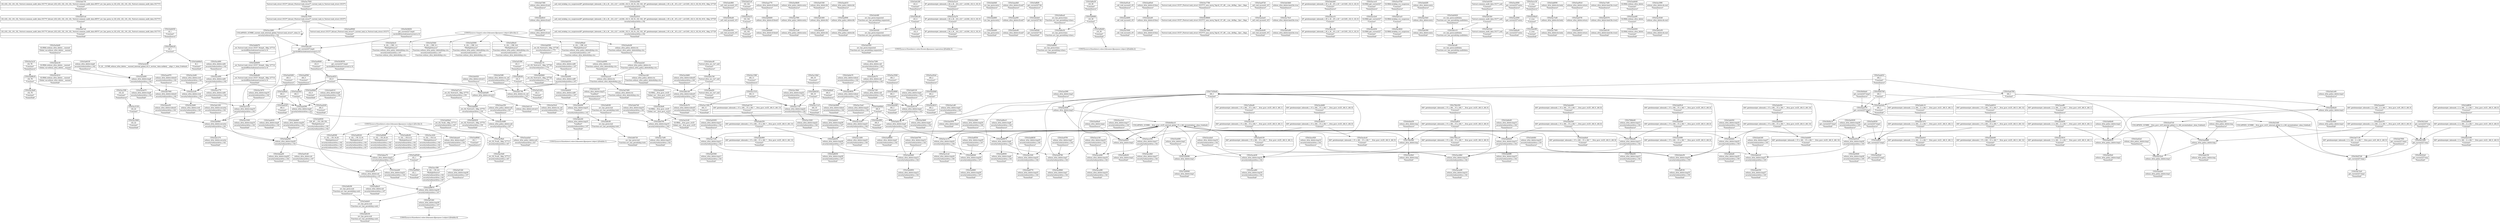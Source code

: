 digraph {
	CE0x5afa730 [shape=record,shape=Mrecord,label="{CE0x5afa730|i32_(i32,_i32,_i16,_i32,_%struct.common_audit_data.1017*)*_bitcast_(i32_(i32,_i32,_i16,_i32,_%struct.common_audit_data.495*)*_avc_has_perm_to_i32_(i32,_i32,_i16,_i32,_%struct.common_audit_data.1017*)*)|*Constant*|*SummSource*}"]
	CE0x5b04e10 [shape=record,shape=Mrecord,label="{CE0x5b04e10|get_current227:tmp3|*SummSink*}"]
	CE0x5ac69f0 [shape=record,shape=Mrecord,label="{CE0x5ac69f0|i64*_getelementptr_inbounds_(_15_x_i64_,_15_x_i64_*___llvm_gcov_ctr25,_i64_0,_i64_6)|*Constant*|*SummSink*}"]
	CE0x5adff50 [shape=record,shape=Mrecord,label="{CE0x5adff50|selinux_xfrm_delete:sid|security/selinux/xfrm.c,147}"]
	CE0x5ab6c10 [shape=record,shape=Mrecord,label="{CE0x5ab6c10|i64*_getelementptr_inbounds_(_2_x_i64_,_2_x_i64_*___llvm_gcov_ctr21,_i64_0,_i64_1)|*Constant*|*SummSource*}"]
	CE0x5acbd00 [shape=record,shape=Mrecord,label="{CE0x5acbd00|selinux_xfrm_delete:tmp8|security/selinux/xfrm.c,142}"]
	CE0x5afa7a0 [shape=record,shape=Mrecord,label="{CE0x5afa7a0|i32_(i32,_i32,_i16,_i32,_%struct.common_audit_data.1017*)*_bitcast_(i32_(i32,_i32,_i16,_i32,_%struct.common_audit_data.495*)*_avc_has_perm_to_i32_(i32,_i32,_i16,_i32,_%struct.common_audit_data.1017*)*)|*Constant*|*SummSink*}"]
	CE0x5abd760 [shape=record,shape=Mrecord,label="{CE0x5abd760|selinux_xfrm_delete:tmp10|security/selinux/xfrm.c,142}"]
	CE0x5abacd0 [shape=record,shape=Mrecord,label="{CE0x5abacd0|%struct.xfrm_sec_ctx*_null|*Constant*|*SummSource*}"]
	CE0x5afa120 [shape=record,shape=Mrecord,label="{CE0x5afa120|selinux_xfrm_delete:tmp31|*LoadInst*|security/selinux/xfrm.c,147|*SummSource*}"]
	CE0x5afa000 [shape=record,shape=Mrecord,label="{CE0x5afa000|selinux_xfrm_delete:tmp31|*LoadInst*|security/selinux/xfrm.c,147}"]
	CE0x5b38550 [shape=record,shape=Mrecord,label="{CE0x5b38550|get_current227:tmp4|./arch/x86/include/asm/current.h,14|*SummSink*}"]
	CE0x5abd0c0 [shape=record,shape=Mrecord,label="{CE0x5abd0c0|selinux_xfrm_delete:if.end}"]
	CE0x5ac65a0 [shape=record,shape=Mrecord,label="{CE0x5ac65a0|i64_2|*Constant*|*SummSource*}"]
	CE0x5aaa0a0 [shape=record,shape=Mrecord,label="{CE0x5aaa0a0|selinux_xfrm_policy_delete:call|security/selinux/xfrm.c,327|*SummSink*}"]
	CE0x5ab0120 [shape=record,shape=Mrecord,label="{CE0x5ab0120|selinux_xfrm_delete:tmp4|security/selinux/xfrm.c,142|*SummSource*}"]
	CE0x5acf3f0 [shape=record,shape=Mrecord,label="{CE0x5acf3f0|_call_void_lockdep_rcu_suspicious(i8*_getelementptr_inbounds_(_24_x_i8_,_24_x_i8_*_.str244,_i32_0,_i32_0),_i32_142,_i8*_getelementptr_inbounds_(_45_x_i8_,_45_x_i8_*_.str1245,_i32_0,_i32_0))_#10,_!dbg_!27729|security/selinux/xfrm.c,142|*SummSink*}"]
	CE0x5ada8a0 [shape=record,shape=Mrecord,label="{CE0x5ada8a0|i64*_getelementptr_inbounds_(_15_x_i64_,_15_x_i64_*___llvm_gcov_ctr25,_i64_0,_i64_8)|*Constant*|*SummSink*}"]
	CE0x5b457d0 [shape=record,shape=Mrecord,label="{CE0x5b457d0|get_current227:tmp1}"]
	CE0x5adc860 [shape=record,shape=Mrecord,label="{CE0x5adc860|_call_void_mcount()_#3|*SummSource*}"]
	CE0x5ac4a10 [shape=record,shape=Mrecord,label="{CE0x5ac4a10|i32_142|*Constant*}"]
	CE0x5ab9d00 [shape=record,shape=Mrecord,label="{CE0x5ab9d00|selinux_xfrm_delete:if.then6}"]
	CE0x5aae970 [shape=record,shape=Mrecord,label="{CE0x5aae970|selinux_xfrm_delete:tobool1|security/selinux/xfrm.c,142|*SummSource*}"]
	CE0x5acdce0 [shape=record,shape=Mrecord,label="{CE0x5acdce0|i64*_getelementptr_inbounds_(_15_x_i64_,_15_x_i64_*___llvm_gcov_ctr25,_i64_0,_i64_9)|*Constant*|*SummSink*}"]
	CE0x5aaff10 [shape=record,shape=Mrecord,label="{CE0x5aaff10|i64*_getelementptr_inbounds_(_15_x_i64_,_15_x_i64_*___llvm_gcov_ctr25,_i64_0,_i64_0)|*Constant*}"]
	CE0x5abeb00 [shape=record,shape=Mrecord,label="{CE0x5abeb00|i64*_getelementptr_inbounds_(_15_x_i64_,_15_x_i64_*___llvm_gcov_ctr25,_i64_0,_i64_8)|*Constant*|*SummSource*}"]
	CE0x5ad9670 [shape=record,shape=Mrecord,label="{CE0x5ad9670|selinux_xfrm_delete:tmp30|security/selinux/xfrm.c,147}"]
	CE0x5aa1af0 [shape=record,shape=Mrecord,label="{CE0x5aa1af0|selinux_xfrm_delete:tmp5|security/selinux/xfrm.c,142|*SummSource*}"]
	CE0x5ac8b00 [shape=record,shape=Mrecord,label="{CE0x5ac8b00|selinux_xfrm_policy_delete:entry|*SummSource*}"]
	CE0x5aafe20 [shape=record,shape=Mrecord,label="{CE0x5aafe20|selinux_xfrm_delete:bb|*SummSink*}"]
	CE0x5ade960 [shape=record,shape=Mrecord,label="{CE0x5ade960|i64*_getelementptr_inbounds_(_15_x_i64_,_15_x_i64_*___llvm_gcov_ctr25,_i64_0,_i64_13)|*Constant*|*SummSink*}"]
	CE0x5af9ba0 [shape=record,shape=Mrecord,label="{CE0x5af9ba0|4:_i32,_:_CRE_4,8_|*MultipleSource*|Function::selinux_xfrm_policy_delete&Arg::ctx::|security/selinux/xfrm.c,147|Function::selinux_xfrm_delete&Arg::ctx::}"]
	CE0x7165bd0 [shape=record,shape=Mrecord,label="{CE0x7165bd0|i64_1|*Constant*}"]
	CE0x5acdb10 [shape=record,shape=Mrecord,label="{CE0x5acdb10|i64*_getelementptr_inbounds_(_15_x_i64_,_15_x_i64_*___llvm_gcov_ctr25,_i64_0,_i64_9)|*Constant*}"]
	CE0x784ca10 [shape=record,shape=Mrecord,label="{CE0x784ca10|i64*_getelementptr_inbounds_(_15_x_i64_,_15_x_i64_*___llvm_gcov_ctr25,_i64_0,_i64_0)|*Constant*|*SummSink*}"]
	CE0x5aebbe0 [shape=record,shape=Mrecord,label="{CE0x5aebbe0|i64_0|*Constant*|*SummSource*}"]
	CE0x7a26a40 [shape=record,shape=Mrecord,label="{CE0x7a26a40|i64*_getelementptr_inbounds_(_15_x_i64_,_15_x_i64_*___llvm_gcov_ctr25,_i64_0,_i64_1)|*Constant*|*SummSource*}"]
	CE0x5ac83f0 [shape=record,shape=Mrecord,label="{CE0x5ac83f0|selinux_xfrm_delete:tmp3}"]
	CE0x5aaf090 [shape=record,shape=Mrecord,label="{CE0x5aaf090|selinux_xfrm_policy_delete:bb}"]
	CE0x5ab6e20 [shape=record,shape=Mrecord,label="{CE0x5ab6e20|i8_1|*Constant*}"]
	CE0x5afc620 [shape=record,shape=Mrecord,label="{CE0x5afc620|avc_has_perm:requested|Function::avc_has_perm&Arg::requested::}"]
	CE0x5ac5d50 [shape=record,shape=Mrecord,label="{CE0x5ac5d50|i8*_getelementptr_inbounds_(_24_x_i8_,_24_x_i8_*_.str244,_i32_0,_i32_0)|*Constant*|*SummSink*}"]
	CE0x5afa860 [shape=record,shape=Mrecord,label="{CE0x5afa860|avc_has_perm:entry}"]
	CE0x5ac1ba0 [shape=record,shape=Mrecord,label="{CE0x5ac1ba0|selinux_xfrm_delete:tmp23|security/selinux/xfrm.c,144|*SummSource*}"]
	CE0x5afc6f0 [shape=record,shape=Mrecord,label="{CE0x5afc6f0|avc_has_perm:requested|Function::avc_has_perm&Arg::requested::|*SummSource*}"]
	CE0x5ad3560 [shape=record,shape=Mrecord,label="{CE0x5ad3560|selinux_xfrm_delete:tmp11|security/selinux/xfrm.c,142|*SummSink*}"]
	CE0x5ac1510 [shape=record,shape=Mrecord,label="{CE0x5ac1510|i64_11|*Constant*}"]
	CE0x5ab2090 [shape=record,shape=Mrecord,label="{CE0x5ab2090|i64_3|*Constant*|*SummSink*}"]
	CE0x5abaf20 [shape=record,shape=Mrecord,label="{CE0x5abaf20|%struct.xfrm_sec_ctx*_null|*Constant*|*SummSink*}"]
	CE0x5ac2bd0 [shape=record,shape=Mrecord,label="{CE0x5ac2bd0|i32_78|*Constant*|*SummSink*}"]
	CE0x5b04ed0 [shape=record,shape=Mrecord,label="{CE0x5b04ed0|_call_void_mcount()_#3}"]
	CE0x5ac9fa0 [shape=record,shape=Mrecord,label="{CE0x5ac9fa0|_ret_i32_%call,_!dbg_!27713|security/selinux/xfrm.c,327}"]
	CE0x5ac1d00 [shape=record,shape=Mrecord,label="{CE0x5ac1d00|selinux_xfrm_delete:tmp23|security/selinux/xfrm.c,144|*SummSink*}"]
	CE0x5ae72f0 [shape=record,shape=Mrecord,label="{CE0x5ae72f0|selinux_xfrm_delete:call|security/selinux/xfrm.c,142|*SummSink*}"]
	CE0x5aa9eb0 [shape=record,shape=Mrecord,label="{CE0x5aa9eb0|selinux_xfrm_policy_delete:bb|*SummSink*}"]
	CE0x5aba7d0 [shape=record,shape=Mrecord,label="{CE0x5aba7d0|%struct.xfrm_sec_ctx*_null|*Constant*}"]
	CE0x5aaa610 [shape=record,shape=Mrecord,label="{CE0x5aaa610|selinux_xfrm_policy_delete:bb|*SummSource*}"]
	CE0x5aaa4b0 [shape=record,shape=Mrecord,label="{CE0x5aaa4b0|selinux_xfrm_delete:if.end7|*SummSource*}"]
	CE0x5ac2340 [shape=record,shape=Mrecord,label="{CE0x5ac2340|selinux_xfrm_delete:tmp25|security/selinux/xfrm.c,144}"]
	CE0x706bad0 [shape=record,shape=Mrecord,label="{CE0x706bad0|selinux_xfrm_delete:tmp13|security/selinux/xfrm.c,142}"]
	CE0x5ae2950 [shape=record,shape=Mrecord,label="{CE0x5ae2950|selinux_xfrm_delete:tmp3|*SummSink*}"]
	CE0x5b222a0 [shape=record,shape=Mrecord,label="{CE0x5b222a0|get_current227:tmp|*SummSink*}"]
	CE0x5ad9f30 [shape=record,shape=Mrecord,label="{CE0x5ad9f30|selinux_xfrm_delete:tmp6|security/selinux/xfrm.c,142|*SummSink*}"]
	CE0x5ab7900 [shape=record,shape=Mrecord,label="{CE0x5ab7900|get_current227:tmp1|*SummSource*}"]
	CE0x5ab1e60 [shape=record,shape=Mrecord,label="{CE0x5ab1e60|selinux_xfrm_policy_delete:tmp3|*SummSource*}"]
	CE0x5adfc60 [shape=record,shape=Mrecord,label="{CE0x5adfc60|i32_3|*Constant*}"]
	CE0x5aff2f0 [shape=record,shape=Mrecord,label="{CE0x5aff2f0|get_current227:bb|*SummSource*}"]
	CE0x5aaf2a0 [shape=record,shape=Mrecord,label="{CE0x5aaf2a0|selinux_xfrm_policy_delete:tmp1|*SummSource*}"]
	CE0x5afb290 [shape=record,shape=Mrecord,label="{CE0x5afb290|avc_has_perm:ssid|Function::avc_has_perm&Arg::ssid::|*SummSource*}"]
	CE0x706bb40 [shape=record,shape=Mrecord,label="{CE0x706bb40|selinux_xfrm_delete:tmp13|security/selinux/xfrm.c,142|*SummSource*}"]
	CE0x5afb330 [shape=record,shape=Mrecord,label="{CE0x5afb330|avc_has_perm:ssid|Function::avc_has_perm&Arg::ssid::|*SummSink*}"]
	CE0x5ab4ec0 [shape=record,shape=Mrecord,label="{CE0x5ab4ec0|4:_i32,_:_CRE_1,2_|*MultipleSource*|Function::selinux_xfrm_policy_delete&Arg::ctx::|security/selinux/xfrm.c,147|Function::selinux_xfrm_delete&Arg::ctx::}"]
	CE0x5aa9880 [shape=record,shape=Mrecord,label="{CE0x5aa9880|selinux_xfrm_policy_delete:tmp}"]
	CE0x5ace3c0 [shape=record,shape=Mrecord,label="{CE0x5ace3c0|selinux_xfrm_delete:tmp17|security/selinux/xfrm.c,142|*SummSource*}"]
	CE0x5aad430 [shape=record,shape=Mrecord,label="{CE0x5aad430|selinux_xfrm_delete:tmp9|security/selinux/xfrm.c,142|*SummSink*}"]
	CE0x5ab1270 [shape=record,shape=Mrecord,label="{CE0x5ab1270|selinux_xfrm_delete:security|security/selinux/xfrm.c,142|*SummSink*}"]
	CE0x5af1790 [shape=record,shape=Mrecord,label="{CE0x5af1790|selinux_xfrm_delete:ctx_sid|security/selinux/xfrm.c,147}"]
	CE0x5ab5490 [shape=record,shape=Mrecord,label="{CE0x5ab5490|i64_4|*Constant*|*SummSource*}"]
	CE0x5ab21a0 [shape=record,shape=Mrecord,label="{CE0x5ab21a0|i32_142|*Constant*|*SummSource*}"]
	"CONST[source:0(mediator),value:2(dynamic)][purpose:{object}][SnkIdx:2]"
	CE0x5ac2d60 [shape=record,shape=Mrecord,label="{CE0x5ac2d60|COLLAPSED:_GCMRE_current_task_external_global_%struct.task_struct*:_elem_0::|security/selinux/xfrm.c,142}"]
	CE0x5aff150 [shape=record,shape=Mrecord,label="{CE0x5aff150|selinux_xfrm_delete:tmp33|security/selinux/xfrm.c,150|*SummSink*}"]
	CE0x5ac3cf0 [shape=record,shape=Mrecord,label="{CE0x5ac3cf0|i64*_getelementptr_inbounds_(_15_x_i64_,_15_x_i64_*___llvm_gcov_ctr25,_i64_0,_i64_1)|*Constant*}"]
	CE0x5afbea0 [shape=record,shape=Mrecord,label="{CE0x5afbea0|avc_has_perm:tclass|Function::avc_has_perm&Arg::tclass::|*SummSource*}"]
	CE0x5ac10b0 [shape=record,shape=Mrecord,label="{CE0x5ac10b0|i64_10|*Constant*|*SummSource*}"]
	CE0x5aaccb0 [shape=record,shape=Mrecord,label="{CE0x5aaccb0|selinux_xfrm_policy_delete:ctx|Function::selinux_xfrm_policy_delete&Arg::ctx::|*SummSink*}"]
	CE0x5ae0430 [shape=record,shape=Mrecord,label="{CE0x5ae0430|selinux_xfrm_delete:tmp26|security/selinux/xfrm.c,145|*SummSource*}"]
	CE0x5ab6d20 [shape=record,shape=Mrecord,label="{CE0x5ab6d20|selinux_xfrm_delete:tmp15|security/selinux/xfrm.c,142}"]
	CE0x5af19c0 [shape=record,shape=Mrecord,label="{CE0x5af19c0|selinux_xfrm_delete:ctx_sid|security/selinux/xfrm.c,147|*SummSink*}"]
	CE0x5ae01d0 [shape=record,shape=Mrecord,label="{CE0x5ae01d0|selinux_xfrm_delete:sid|security/selinux/xfrm.c,147|*SummSource*}"]
	CE0x5adc930 [shape=record,shape=Mrecord,label="{CE0x5adc930|_call_void_mcount()_#3|*SummSink*}"]
	CE0x5ac5040 [shape=record,shape=Mrecord,label="{CE0x5ac5040|_call_void_mcount()_#3|*SummSink*}"]
	CE0x5afa400 [shape=record,shape=Mrecord,label="{CE0x5afa400|selinux_xfrm_delete:call8|security/selinux/xfrm.c,147}"]
	CE0x5aae570 [shape=record,shape=Mrecord,label="{CE0x5aae570|get_current227:tmp3}"]
	CE0x5ac6e60 [shape=record,shape=Mrecord,label="{CE0x5ac6e60|selinux_xfrm_delete:if.then|*SummSink*}"]
	CE0x5ab9a60 [shape=record,shape=Mrecord,label="{CE0x5ab9a60|selinux_xfrm_delete:if.then6|*SummSink*}"]
	CE0x5aad240 [shape=record,shape=Mrecord,label="{CE0x5aad240|i64_5|*Constant*|*SummSink*}"]
	CE0x5add770 [shape=record,shape=Mrecord,label="{CE0x5add770|selinux_xfrm_delete:tmp25|security/selinux/xfrm.c,144|*SummSink*}"]
	CE0x5afc200 [shape=record,shape=Mrecord,label="{CE0x5afc200|i32_4|*Constant*|*SummSource*}"]
	CE0x5b38660 [shape=record,shape=Mrecord,label="{CE0x5b38660|%struct.task_struct.1015*_(%struct.task_struct.1015**)*_asm_movq_%gs:$_1:P_,$0_,_r,im,_dirflag_,_fpsr_,_flags_}"]
	CE0x5afebd0 [shape=record,shape=Mrecord,label="{CE0x5afebd0|selinux_xfrm_delete:tmp32|security/selinux/xfrm.c,150|*SummSink*}"]
	CE0x6e8ad30 [shape=record,shape=Mrecord,label="{CE0x6e8ad30|selinux_xfrm_delete:tmp|*SummSource*}"]
	CE0x5ad36d0 [shape=record,shape=Mrecord,label="{CE0x5ad36d0|selinux_xfrm_delete:tmp12|security/selinux/xfrm.c,142}"]
	CE0x5ae2ae0 [shape=record,shape=Mrecord,label="{CE0x5ae2ae0|_call_void_mcount()_#3}"]
	CE0x5ad1400 [shape=record,shape=Mrecord,label="{CE0x5ad1400|selinux_xfrm_delete:bb}"]
	CE0x5ae3b60 [shape=record,shape=Mrecord,label="{CE0x5ae3b60|selinux_xfrm_delete:tmp4|security/selinux/xfrm.c,142|*SummSink*}"]
	CE0x5adf440 [shape=record,shape=Mrecord,label="{CE0x5adf440|selinux_xfrm_delete:tmp29|security/selinux/xfrm.c,147}"]
	CE0x5ab2e30 [shape=record,shape=Mrecord,label="{CE0x5ab2e30|GLOBAL:selinux_xfrm_delete.__warned|Global_var:selinux_xfrm_delete.__warned}"]
	CE0x5afede0 [shape=record,shape=Mrecord,label="{CE0x5afede0|get_current227:bb}"]
	CE0x5ac5500 [shape=record,shape=Mrecord,label="{CE0x5ac5500|i64_3|*Constant*|*SummSource*}"]
	CE0x5ab66e0 [shape=record,shape=Mrecord,label="{CE0x5ab66e0|i8_1|*Constant*|*SummSink*}"]
	CE0x5add630 [shape=record,shape=Mrecord,label="{CE0x5add630|selinux_xfrm_delete:tmp25|security/selinux/xfrm.c,144|*SummSource*}"]
	CE0x5ac3660 [shape=record,shape=Mrecord,label="{CE0x5ac3660|i32_22|*Constant*|*SummSink*}"]
	CE0x5afbf40 [shape=record,shape=Mrecord,label="{CE0x5afbf40|avc_has_perm:tclass|Function::avc_has_perm&Arg::tclass::|*SummSink*}"]
	CE0x5ab80f0 [shape=record,shape=Mrecord,label="{CE0x5ab80f0|_ret_i32_%retval.0,_!dbg_!27751|security/selinux/xfrm.c,150}"]
	CE0x5ab3db0 [shape=record,shape=Mrecord,label="{CE0x5ab3db0|selinux_xfrm_delete:land.lhs.true|*SummSource*}"]
	CE0x5abca10 [shape=record,shape=Mrecord,label="{CE0x5abca10|i8*_getelementptr_inbounds_(_45_x_i8_,_45_x_i8_*_.str1245,_i32_0,_i32_0)|*Constant*}"]
	CE0x5aff360 [shape=record,shape=Mrecord,label="{CE0x5aff360|get_current227:bb|*SummSink*}"]
	CE0x5ac0d60 [shape=record,shape=Mrecord,label="{CE0x5ac0d60|selinux_xfrm_delete:tobool5|security/selinux/xfrm.c,144|*SummSource*}"]
	CE0x5ac1620 [shape=record,shape=Mrecord,label="{CE0x5ac1620|selinux_xfrm_delete:tmp22|security/selinux/xfrm.c,144|*SummSink*}"]
	CE0x5ad93f0 [shape=record,shape=Mrecord,label="{CE0x5ad93f0|4:_i32,_:_CR_16,20_|*MultipleSource*|security/selinux/xfrm.c,142|security/selinux/xfrm.c,142|security/selinux/xfrm.c,147}"]
	CE0x5ac3130 [shape=record,shape=Mrecord,label="{CE0x5ac3130|i32_22|*Constant*}"]
	CE0x5ad3450 [shape=record,shape=Mrecord,label="{CE0x5ad3450|selinux_xfrm_delete:tmp11|security/selinux/xfrm.c,142|*SummSource*}"]
	CE0x5ab7660 [shape=record,shape=Mrecord,label="{CE0x5ab7660|selinux_xfrm_delete:tobool1|security/selinux/xfrm.c,142}"]
	CE0x5aa16d0 [shape=record,shape=Mrecord,label="{CE0x5aa16d0|_ret_i32_%call,_!dbg_!27713|security/selinux/xfrm.c,327|*SummSink*}"]
	CE0x5addd40 [shape=record,shape=Mrecord,label="{CE0x5addd40|i64*_getelementptr_inbounds_(_15_x_i64_,_15_x_i64_*___llvm_gcov_ctr25,_i64_0,_i64_12)|*Constant*|*SummSink*}"]
	CE0x5ab6ff0 [shape=record,shape=Mrecord,label="{CE0x5ab6ff0|selinux_xfrm_delete:tmp15|security/selinux/xfrm.c,142|*SummSink*}"]
	CE0x5accec0 [shape=record,shape=Mrecord,label="{CE0x5accec0|GLOBAL:get_current227|*Constant*|*SummSource*}"]
	CE0x784c9a0 [shape=record,shape=Mrecord,label="{CE0x784c9a0|selinux_xfrm_delete:tmp}"]
	CE0x5ada0c0 [shape=record,shape=Mrecord,label="{CE0x5ada0c0|i64*_getelementptr_inbounds_(_2_x_i64_,_2_x_i64_*___llvm_gcov_ctr21,_i64_0,_i64_1)|*Constant*|*SummSink*}"]
	CE0x5ade7e0 [shape=record,shape=Mrecord,label="{CE0x5ade7e0|i64*_getelementptr_inbounds_(_15_x_i64_,_15_x_i64_*___llvm_gcov_ctr25,_i64_0,_i64_13)|*Constant*|*SummSource*}"]
	CE0x5acad60 [shape=record,shape=Mrecord,label="{CE0x5acad60|selinux_xfrm_delete:tmp16|security/selinux/xfrm.c,142|*SummSink*}"]
	CE0x5ad9800 [shape=record,shape=Mrecord,label="{CE0x5ad9800|selinux_xfrm_delete:tmp5|security/selinux/xfrm.c,142|*SummSink*}"]
	CE0x5add910 [shape=record,shape=Mrecord,label="{CE0x5add910|i64*_getelementptr_inbounds_(_15_x_i64_,_15_x_i64_*___llvm_gcov_ctr25,_i64_0,_i64_12)|*Constant*|*SummSource*}"]
	CE0x5ac8780 [shape=record,shape=Mrecord,label="{CE0x5ac8780|selinux_xfrm_delete:tmp7|security/selinux/xfrm.c,142}"]
	CE0x5ac4210 [shape=record,shape=Mrecord,label="{CE0x5ac4210|GLOBAL:selinux_xfrm_delete.__warned|Global_var:selinux_xfrm_delete.__warned|*SummSink*}"]
	CE0x5ad1ac0 [shape=record,shape=Mrecord,label="{CE0x5ad1ac0|GLOBAL:lockdep_rcu_suspicious|*Constant*}"]
	CE0x5af1320 [shape=record,shape=Mrecord,label="{CE0x5af1320|selinux_xfrm_delete:tmp30|security/selinux/xfrm.c,147|*SummSource*}"]
	CE0x5abd2f0 [shape=record,shape=Mrecord,label="{CE0x5abd2f0|selinux_xfrm_delete:entry|*SummSource*}"]
	CE0x5ac4bc0 [shape=record,shape=Mrecord,label="{CE0x5ac4bc0|i32_142|*Constant*|*SummSink*}"]
	CE0x5aea990 [shape=record,shape=Mrecord,label="{CE0x5aea990|i64_0|*Constant*|*SummSink*}"]
	CE0x5adf940 [shape=record,shape=Mrecord,label="{CE0x5adf940|i32_1|*Constant*|*SummSource*}"]
	CE0x5b23180 [shape=record,shape=Mrecord,label="{CE0x5b23180|i64*_getelementptr_inbounds_(_2_x_i64_,_2_x_i64_*___llvm_gcov_ctr21,_i64_0,_i64_0)|*Constant*|*SummSink*}"]
	CE0x5aa65e0 [shape=record,shape=Mrecord,label="{CE0x5aa65e0|selinux_xfrm_delete:if.then|*SummSource*}"]
	CE0x5ae6150 [shape=record,shape=Mrecord,label="{CE0x5ae6150|i64*_getelementptr_inbounds_(_15_x_i64_,_15_x_i64_*___llvm_gcov_ctr25,_i64_0,_i64_1)|*Constant*|*SummSink*}"]
	CE0x5abd7d0 [shape=record,shape=Mrecord,label="{CE0x5abd7d0|selinux_xfrm_delete:tmp10|security/selinux/xfrm.c,142|*SummSource*}"]
	CE0x5ac3470 [shape=record,shape=Mrecord,label="{CE0x5ac3470|selinux_xfrm_delete:tmp19|security/selinux/xfrm.c,142|*SummSource*}"]
	CE0x5ac1e70 [shape=record,shape=Mrecord,label="{CE0x5ac1e70|selinux_xfrm_delete:tmp24|security/selinux/xfrm.c,144}"]
	CE0x5ad9220 [shape=record,shape=Mrecord,label="{CE0x5ad9220|4:_i32,_:_CR_12,16_|*MultipleSource*|security/selinux/xfrm.c,142|security/selinux/xfrm.c,142|security/selinux/xfrm.c,147}"]
	CE0x5ab2860 [shape=record,shape=Mrecord,label="{CE0x5ab2860|selinux_xfrm_delete:tobool|security/selinux/xfrm.c,142|*SummSink*}"]
	CE0x5aba8d0 [shape=record,shape=Mrecord,label="{CE0x5aba8d0|selinux_xfrm_delete:tmp20|security/selinux/xfrm.c,142|*SummSource*}"]
	CE0x5adf3d0 [shape=record,shape=Mrecord,label="{CE0x5adf3d0|i32_1|*Constant*}"]
	CE0x5ac2b60 [shape=record,shape=Mrecord,label="{CE0x5ac2b60|selinux_xfrm_delete:cred|security/selinux/xfrm.c,142|*SummSink*}"]
	CE0x5ad1540 [shape=record,shape=Mrecord,label="{CE0x5ad1540|selinux_xfrm_delete:bb|*SummSource*}"]
	CE0x5ac18b0 [shape=record,shape=Mrecord,label="{CE0x5ac18b0|selinux_xfrm_delete:tmp22|security/selinux/xfrm.c,144|*SummSource*}"]
	CE0x5aa0b30 [shape=record,shape=Mrecord,label="{CE0x5aa0b30|selinux_xfrm_delete:tmp2|*SummSink*}"]
	CE0x5ac2060 [shape=record,shape=Mrecord,label="{CE0x5ac2060|selinux_xfrm_delete:tmp24|security/selinux/xfrm.c,144|*SummSource*}"]
	CE0x5afbe30 [shape=record,shape=Mrecord,label="{CE0x5afbe30|avc_has_perm:tclass|Function::avc_has_perm&Arg::tclass::}"]
	CE0x5ac7630 [shape=record,shape=Mrecord,label="{CE0x5ac7630|%struct.task_struct.1015**_bitcast_(%struct.task_struct**_current_task_to_%struct.task_struct.1015**)|*Constant*}"]
	CE0x5aff4d0 [shape=record,shape=Mrecord,label="{CE0x5aff4d0|i64*_getelementptr_inbounds_(_2_x_i64_,_2_x_i64_*___llvm_gcov_ctr21,_i64_0,_i64_0)|*Constant*}"]
	CE0x5ae0030 [shape=record,shape=Mrecord,label="{CE0x5ae0030|get_current227:tmp2|*SummSource*}"]
	CE0x5af18f0 [shape=record,shape=Mrecord,label="{CE0x5af18f0|selinux_xfrm_delete:ctx_sid|security/selinux/xfrm.c,147|*SummSource*}"]
	CE0x5ac6130 [shape=record,shape=Mrecord,label="{CE0x5ac6130|selinux_xfrm_delete:tmp4|security/selinux/xfrm.c,142}"]
	CE0x5ab6b40 [shape=record,shape=Mrecord,label="{CE0x5ab6b40|selinux_xfrm_policy_delete:tmp2|*SummSource*}"]
	CE0x5afc9a0 [shape=record,shape=Mrecord,label="{CE0x5afc9a0|%struct.common_audit_data.1017*_null|*Constant*|*SummSink*}"]
	CE0x5acea90 [shape=record,shape=Mrecord,label="{CE0x5acea90|selinux_xfrm_delete:tmp14|security/selinux/xfrm.c,142|*SummSink*}"]
	CE0x5b45760 [shape=record,shape=Mrecord,label="{CE0x5b45760|i64_1|*Constant*}"]
	CE0x5acbb50 [shape=record,shape=Mrecord,label="{CE0x5acbb50|i64*_getelementptr_inbounds_(_2_x_i64_,_2_x_i64_*___llvm_gcov_ctr9,_i64_0,_i64_1)|*Constant*}"]
	CE0x5ac5a70 [shape=record,shape=Mrecord,label="{CE0x5ac5a70|i8*_getelementptr_inbounds_(_24_x_i8_,_24_x_i8_*_.str244,_i32_0,_i32_0)|*Constant*}"]
	CE0x5ab7d00 [shape=record,shape=Mrecord,label="{CE0x5ab7d00|selinux_xfrm_delete:ctx|Function::selinux_xfrm_delete&Arg::ctx::|*SummSink*}"]
	"CONST[source:0(mediator),value:2(dynamic)][purpose:{object}][SnkIdx:1]"
	CE0x5aa18e0 [shape=record,shape=Mrecord,label="{CE0x5aa18e0|selinux_xfrm_delete:entry}"]
	CE0x5abaae0 [shape=record,shape=Mrecord,label="{CE0x5abaae0|selinux_xfrm_delete:tmp21|security/selinux/xfrm.c,142|*SummSource*}"]
	CE0x5aacac0 [shape=record,shape=Mrecord,label="{CE0x5aacac0|selinux_xfrm_delete:ctx|Function::selinux_xfrm_delete&Arg::ctx::}"]
	CE0x5aaaff0 [shape=record,shape=Mrecord,label="{CE0x5aaaff0|i64*_getelementptr_inbounds_(_2_x_i64_,_2_x_i64_*___llvm_gcov_ctr9,_i64_0,_i64_1)|*Constant*|*SummSource*}"]
	CE0x5ac1b30 [shape=record,shape=Mrecord,label="{CE0x5ac1b30|selinux_xfrm_delete:tmp23|security/selinux/xfrm.c,144}"]
	CE0x5ae29f0 [shape=record,shape=Mrecord,label="{CE0x5ae29f0|selinux_xfrm_delete:tmp3|*SummSource*}"]
	CE0x5af12b0 [shape=record,shape=Mrecord,label="{CE0x5af12b0|selinux_xfrm_delete:tmp30|security/selinux/xfrm.c,147|*SummSink*}"]
	CE0x5ab0a80 [shape=record,shape=Mrecord,label="{CE0x5ab0a80|selinux_xfrm_delete:retval.0}"]
	CE0x5ace350 [shape=record,shape=Mrecord,label="{CE0x5ace350|selinux_xfrm_delete:tmp17|security/selinux/xfrm.c,142}"]
	CE0x5ab7360 [shape=record,shape=Mrecord,label="{CE0x5ab7360|selinux_xfrm_delete:if.end|*SummSource*}"]
	CE0x5ab0420 [shape=record,shape=Mrecord,label="{CE0x5ab0420|avc_has_perm:auditdata|Function::avc_has_perm&Arg::auditdata::|*SummSource*}"]
	CE0x5aa9410 [shape=record,shape=Mrecord,label="{CE0x5aa9410|selinux_xfrm_policy_delete:tmp2}"]
	CE0x5afe950 [shape=record,shape=Mrecord,label="{CE0x5afe950|selinux_xfrm_delete:tmp32|security/selinux/xfrm.c,150|*SummSource*}"]
	CE0x5ab4850 [shape=record,shape=Mrecord,label="{CE0x5ab4850|selinux_xfrm_delete:tmp12|security/selinux/xfrm.c,142|*SummSink*}"]
	CE0x5adefc0 [shape=record,shape=Mrecord,label="{CE0x5adefc0|selinux_xfrm_delete:tmp28|security/selinux/xfrm.c,147|*SummSource*}"]
	CE0x5ab9430 [shape=record,shape=Mrecord,label="{CE0x5ab9430|_ret_i32_%retval.0,_!dbg_!27751|security/selinux/xfrm.c,150|*SummSink*}"]
	CE0x5ac2e60 [shape=record,shape=Mrecord,label="{CE0x5ac2e60|selinux_xfrm_delete:cred|security/selinux/xfrm.c,142|*SummSource*}"]
	CE0x5ac1360 [shape=record,shape=Mrecord,label="{CE0x5ac1360|i64_11|*Constant*|*SummSink*}"]
	CE0x5afb3f0 [shape=record,shape=Mrecord,label="{CE0x5afb3f0|avc_has_perm:tsid|Function::avc_has_perm&Arg::tsid::}"]
	CE0x5af16b0 [shape=record,shape=Mrecord,label="{CE0x5af16b0|4:_i32,_:_CRE_0,1_|*MultipleSource*|Function::selinux_xfrm_policy_delete&Arg::ctx::|security/selinux/xfrm.c,147|Function::selinux_xfrm_delete&Arg::ctx::}"]
	CE0x5acb7e0 [shape=record,shape=Mrecord,label="{CE0x5acb7e0|COLLAPSED:_GCMRE___llvm_gcov_ctr9_internal_global_2_x_i64_zeroinitializer:_elem_0:default:}"]
	CE0x7a26940 [shape=record,shape=Mrecord,label="{CE0x7a26940|selinux_xfrm_delete:tmp1|*SummSink*}"]
	CE0x5ab5000 [shape=record,shape=Mrecord,label="{CE0x5ab5000|4:_i32,_:_CRE_2,4_|*MultipleSource*|Function::selinux_xfrm_policy_delete&Arg::ctx::|security/selinux/xfrm.c,147|Function::selinux_xfrm_delete&Arg::ctx::}"]
	CE0x5ad94f0 [shape=record,shape=Mrecord,label="{CE0x5ad94f0|4:_i32,_:_CR_20,24_|*MultipleSource*|security/selinux/xfrm.c,142|security/selinux/xfrm.c,142|security/selinux/xfrm.c,147}"]
	CE0x53a3fe0 [shape=record,shape=Mrecord,label="{CE0x53a3fe0|selinux_xfrm_delete:tmp|*SummSink*}"]
	CE0x5ac21a0 [shape=record,shape=Mrecord,label="{CE0x5ac21a0|selinux_xfrm_delete:tmp24|security/selinux/xfrm.c,144|*SummSink*}"]
	CE0x5ac7a90 [shape=record,shape=Mrecord,label="{CE0x5ac7a90|selinux_xfrm_delete:tmp10|security/selinux/xfrm.c,142|*SummSink*}"]
	CE0x53a40f0 [shape=record,shape=Mrecord,label="{CE0x53a40f0|selinux_xfrm_delete:tmp1|*SummSource*}"]
	CE0x5af1420 [shape=record,shape=Mrecord,label="{CE0x5af1420|i32_3|*Constant*|*SummSink*}"]
	CE0x5afa620 [shape=record,shape=Mrecord,label="{CE0x5afa620|selinux_xfrm_delete:call8|security/selinux/xfrm.c,147|*SummSink*}"]
	CE0x5ab7130 [shape=record,shape=Mrecord,label="{CE0x5ab7130|i64*_getelementptr_inbounds_(_2_x_i64_,_2_x_i64_*___llvm_gcov_ctr9,_i64_0,_i64_0)|*Constant*|*SummSink*}"]
	CE0x5aca0d0 [shape=record,shape=Mrecord,label="{CE0x5aca0d0|selinux_xfrm_delete:tmp18|security/selinux/xfrm.c,142}"]
	CE0x5ae7280 [shape=record,shape=Mrecord,label="{CE0x5ae7280|selinux_xfrm_delete:call|security/selinux/xfrm.c,142|*SummSource*}"]
	CE0x5ae4e70 [shape=record,shape=Mrecord,label="{CE0x5ae4e70|selinux_xfrm_delete:call|security/selinux/xfrm.c,142}"]
	CE0x6e8acc0 [shape=record,shape=Mrecord,label="{CE0x6e8acc0|COLLAPSED:_GCMRE___llvm_gcov_ctr25_internal_global_15_x_i64_zeroinitializer:_elem_0:default:}"]
	CE0x5aa9720 [shape=record,shape=Mrecord,label="{CE0x5aa9720|_call_void_mcount()_#3|*SummSource*}"]
	CE0x5acab30 [shape=record,shape=Mrecord,label="{CE0x5acab30|selinux_xfrm_delete:tmp16|security/selinux/xfrm.c,142}"]
	CE0x5ab8e80 [shape=record,shape=Mrecord,label="{CE0x5ab8e80|_ret_%struct.task_struct.1015*_%tmp4,_!dbg_!27714|./arch/x86/include/asm/current.h,14|*SummSink*}"]
	CE0x5ae8440 [shape=record,shape=Mrecord,label="{CE0x5ae8440|i32_0|*Constant*|*SummSource*}"]
	CE0x5acf4b0 [shape=record,shape=Mrecord,label="{CE0x5acf4b0|selinux_xfrm_policy_delete:tmp3|*SummSink*}"]
	CE0x5adca20 [shape=record,shape=Mrecord,label="{CE0x5adca20|get_current227:tmp4|./arch/x86/include/asm/current.h,14}"]
	CE0x5aaade0 [shape=record,shape=Mrecord,label="{CE0x5aaade0|i64*_getelementptr_inbounds_(_2_x_i64_,_2_x_i64_*___llvm_gcov_ctr9,_i64_0,_i64_0)|*Constant*|*SummSource*}"]
	CE0x5acf380 [shape=record,shape=Mrecord,label="{CE0x5acf380|_call_void_lockdep_rcu_suspicious(i8*_getelementptr_inbounds_(_24_x_i8_,_24_x_i8_*_.str244,_i32_0,_i32_0),_i32_142,_i8*_getelementptr_inbounds_(_45_x_i8_,_45_x_i8_*_.str1245,_i32_0,_i32_0))_#10,_!dbg_!27729|security/selinux/xfrm.c,142|*SummSource*}"]
	CE0x5aa0ac0 [shape=record,shape=Mrecord,label="{CE0x5aa0ac0|selinux_xfrm_delete:tmp2}"]
	CE0x5adfac0 [shape=record,shape=Mrecord,label="{CE0x5adfac0|selinux_xfrm_delete:sid|security/selinux/xfrm.c,147|*SummSink*}"]
	CE0x5ac7990 [shape=record,shape=Mrecord,label="{CE0x5ac7990|%struct.task_struct.1015*_(%struct.task_struct.1015**)*_asm_movq_%gs:$_1:P_,$0_,_r,im,_dirflag_,_fpsr_,_flags_|*SummSink*}"]
	CE0x5ac81a0 [shape=record,shape=Mrecord,label="{CE0x5ac81a0|_call_void_mcount()_#3|*SummSource*}"]
	CE0x5acd560 [shape=record,shape=Mrecord,label="{CE0x5acd560|get_current227:entry|*SummSource*}"]
	CE0x5ac11c0 [shape=record,shape=Mrecord,label="{CE0x5ac11c0|i64_10|*Constant*|*SummSink*}"]
	CE0x5ac6610 [shape=record,shape=Mrecord,label="{CE0x5ac6610|i64_2|*Constant*|*SummSink*}"]
	CE0x5ac8a00 [shape=record,shape=Mrecord,label="{CE0x5ac8a00|GLOBAL:selinux_xfrm_delete.__warned|Global_var:selinux_xfrm_delete.__warned|*SummSource*}"]
	CE0x5afc5b0 [shape=record,shape=Mrecord,label="{CE0x5afc5b0|%struct.common_audit_data.1017*_null|*Constant*}"]
	CE0x5afad60 [shape=record,shape=Mrecord,label="{CE0x5afad60|avc_has_perm:entry|*SummSink*}"]
	CE0x5aacb70 [shape=record,shape=Mrecord,label="{CE0x5aacb70|i64*_getelementptr_inbounds_(_2_x_i64_,_2_x_i64_*___llvm_gcov_ctr9,_i64_0,_i64_0)|*Constant*}"]
	CE0x5abaa70 [shape=record,shape=Mrecord,label="{CE0x5abaa70|selinux_xfrm_delete:tmp21|security/selinux/xfrm.c,142}"]
	CE0x5ab2c70 [shape=record,shape=Mrecord,label="{CE0x5ab2c70|selinux_xfrm_delete:tmp5|security/selinux/xfrm.c,142}"]
	CE0x5ac1580 [shape=record,shape=Mrecord,label="{CE0x5ac1580|i64_11|*Constant*|*SummSource*}"]
	CE0x5acdb80 [shape=record,shape=Mrecord,label="{CE0x5acdb80|i64*_getelementptr_inbounds_(_15_x_i64_,_15_x_i64_*___llvm_gcov_ctr25,_i64_0,_i64_9)|*Constant*|*SummSource*}"]
	CE0x5ac6be0 [shape=record,shape=Mrecord,label="{CE0x5ac6be0|i1_true|*Constant*}"]
	CE0x5afbb60 [shape=record,shape=Mrecord,label="{CE0x5afbb60|i16_39|*Constant*|*SummSink*}"]
	CE0x5aaefe0 [shape=record,shape=Mrecord,label="{CE0x5aaefe0|selinux_xfrm_policy_delete:tmp1|*SummSink*}"]
	CE0x5afba30 [shape=record,shape=Mrecord,label="{CE0x5afba30|i16_39|*Constant*|*SummSource*}"]
	CE0x5aab150 [shape=record,shape=Mrecord,label="{CE0x5aab150|selinux_xfrm_policy_delete:tmp|*SummSink*}"]
	CE0x5ab05f0 [shape=record,shape=Mrecord,label="{CE0x5ab05f0|_ret_i32_%retval.0,_!dbg_!27728|security/selinux/avc.c,775|*SummSource*}"]
	CE0x5ac7ed0 [shape=record,shape=Mrecord,label="{CE0x5ac7ed0|selinux_xfrm_delete:do.body}"]
	CE0x5afee50 [shape=record,shape=Mrecord,label="{CE0x5afee50|selinux_xfrm_delete:tmp33|security/selinux/xfrm.c,150}"]
	CE0x5ab7a10 [shape=record,shape=Mrecord,label="{CE0x5ab7a10|_ret_i32_%retval.0,_!dbg_!27751|security/selinux/xfrm.c,150|*SummSource*}"]
	CE0x5ae9650 [shape=record,shape=Mrecord,label="{CE0x5ae9650|selinux_xfrm_delete:tobool|security/selinux/xfrm.c,142}"]
	CE0x5abe9f0 [shape=record,shape=Mrecord,label="{CE0x5abe9f0|i1_true|*Constant*|*SummSink*}"]
	CE0x5aa0ba0 [shape=record,shape=Mrecord,label="{CE0x5aa0ba0|selinux_xfrm_delete:tmp2|*SummSource*}"]
	CE0x5ade3d0 [shape=record,shape=Mrecord,label="{CE0x5ade3d0|selinux_xfrm_delete:tmp27|security/selinux/xfrm.c,145|*SummSource*}"]
	CE0x5ab8b20 [shape=record,shape=Mrecord,label="{CE0x5ab8b20|i32_78|*Constant*}"]
	CE0x5afe1c0 [shape=record,shape=Mrecord,label="{CE0x5afe1c0|selinux_xfrm_delete:retval.0|*SummSink*}"]
	CE0x5afe450 [shape=record,shape=Mrecord,label="{CE0x5afe450|i64*_getelementptr_inbounds_(_15_x_i64_,_15_x_i64_*___llvm_gcov_ctr25,_i64_0,_i64_14)|*Constant*|*SummSource*}"]
	CE0x5ab4a70 [shape=record,shape=Mrecord,label="{CE0x5ab4a70|selinux_xfrm_delete:tobool|security/selinux/xfrm.c,142|*SummSource*}"]
	CE0x5adef50 [shape=record,shape=Mrecord,label="{CE0x5adef50|selinux_xfrm_delete:tmp28|security/selinux/xfrm.c,147}"]
	CE0x5afa530 [shape=record,shape=Mrecord,label="{CE0x5afa530|selinux_xfrm_delete:call8|security/selinux/xfrm.c,147|*SummSource*}"]
	CE0x784c930 [shape=record,shape=Mrecord,label="{CE0x784c930|i64*_getelementptr_inbounds_(_15_x_i64_,_15_x_i64_*___llvm_gcov_ctr25,_i64_0,_i64_0)|*Constant*|*SummSource*}"]
	CE0x5aa0e90 [shape=record,shape=Mrecord,label="{CE0x5aa0e90|selinux_xfrm_policy_delete:ctx|Function::selinux_xfrm_policy_delete&Arg::ctx::|*SummSource*}"]
	CE0x5aa9510 [shape=record,shape=Mrecord,label="{CE0x5aa9510|selinux_xfrm_delete:return|*SummSink*}"]
	CE0x5ab00b0 [shape=record,shape=Mrecord,label="{CE0x5ab00b0|i64_0|*Constant*}"]
	CE0x5aad390 [shape=record,shape=Mrecord,label="{CE0x5aad390|selinux_xfrm_delete:tmp9|security/selinux/xfrm.c,142}"]
	CE0x5ac35f0 [shape=record,shape=Mrecord,label="{CE0x5ac35f0|i32_22|*Constant*|*SummSource*}"]
	CE0x5aebb00 [shape=record,shape=Mrecord,label="{CE0x5aebb00|GLOBAL:__llvm_gcov_ctr25|Global_var:__llvm_gcov_ctr25|*SummSource*}"]
	CE0x5aa1350 [shape=record,shape=Mrecord,label="{CE0x5aa1350|selinux_xfrm_policy_delete:tmp|*SummSource*}"]
	CE0x5abd510 [shape=record,shape=Mrecord,label="{CE0x5abd510|selinux_xfrm_delete:tmp9|security/selinux/xfrm.c,142|*SummSource*}"]
	CE0x5ac2a10 [shape=record,shape=Mrecord,label="{CE0x5ac2a10|i32_78|*Constant*|*SummSource*}"]
	CE0x5abb1d0 [shape=record,shape=Mrecord,label="{CE0x5abb1d0|selinux_xfrm_delete:tobool5|security/selinux/xfrm.c,144}"]
	CE0x5afb720 [shape=record,shape=Mrecord,label="{CE0x5afb720|avc_has_perm:tsid|Function::avc_has_perm&Arg::tsid::|*SummSink*}"]
	CE0x5aa6730 [shape=record,shape=Mrecord,label="{CE0x5aa6730|selinux_xfrm_delete:if.end|*SummSink*}"]
	CE0x5afe020 [shape=record,shape=Mrecord,label="{CE0x5afe020|selinux_xfrm_delete:retval.0|*SummSource*}"]
	CE0x5aaf590 [shape=record,shape=Mrecord,label="{CE0x5aaf590|i64_5|*Constant*|*SummSource*}"]
	CE0x5b21de0 [shape=record,shape=Mrecord,label="{CE0x5b21de0|get_current227:tmp|*SummSource*}"]
	CE0x5acaba0 [shape=record,shape=Mrecord,label="{CE0x5acaba0|selinux_xfrm_delete:tmp16|security/selinux/xfrm.c,142|*SummSource*}"]
	CE0x5ac3300 [shape=record,shape=Mrecord,label="{CE0x5ac3300|selinux_xfrm_delete:tmp19|security/selinux/xfrm.c,142|*SummSink*}"]
	CE0x5abcbb0 [shape=record,shape=Mrecord,label="{CE0x5abcbb0|i8*_getelementptr_inbounds_(_45_x_i8_,_45_x_i8_*_.str1245,_i32_0,_i32_0)|*Constant*|*SummSource*}"]
	CE0x5afce10 [shape=record,shape=Mrecord,label="{CE0x5afce10|avc_has_perm:auditdata|Function::avc_has_perm&Arg::auditdata::}"]
	CE0x5ab5570 [shape=record,shape=Mrecord,label="{CE0x5ab5570|selinux_xfrm_delete:land.lhs.true2}"]
	CE0x5ade2c0 [shape=record,shape=Mrecord,label="{CE0x5ade2c0|selinux_xfrm_delete:tmp27|security/selinux/xfrm.c,145}"]
	CE0x5aaea50 [shape=record,shape=Mrecord,label="{CE0x5aaea50|selinux_xfrm_delete:tobool1|security/selinux/xfrm.c,142|*SummSink*}"]
	"CONST[source:0(mediator),value:2(dynamic)][purpose:{subject}][SnkIdx:0]"
	CE0x5ab4b20 [shape=record,shape=Mrecord,label="{CE0x5ab4b20|selinux_xfrm_policy_delete:tmp3}"]
	CE0x5af1490 [shape=record,shape=Mrecord,label="{CE0x5af1490|i32_3|*Constant*|*SummSource*}"]
	CE0x5adf9b0 [shape=record,shape=Mrecord,label="{CE0x5adf9b0|i32_1|*Constant*|*SummSink*}"]
	CE0x5abd400 [shape=record,shape=Mrecord,label="{CE0x5abd400|GLOBAL:selinux_xfrm_delete|*Constant*|*SummSink*}"]
	CE0x5abaa00 [shape=record,shape=Mrecord,label="{CE0x5abaa00|selinux_xfrm_delete:tmp20|security/selinux/xfrm.c,142|*SummSink*}"]
	CE0x5ac5cc0 [shape=record,shape=Mrecord,label="{CE0x5ac5cc0|i8*_getelementptr_inbounds_(_24_x_i8_,_24_x_i8_*_.str244,_i32_0,_i32_0)|*Constant*|*SummSource*}"]
	CE0x5aca660 [shape=record,shape=Mrecord,label="{CE0x5aca660|selinux_xfrm_delete:call4|security/selinux/xfrm.c,142|*SummSource*}"]
	CE0x5acbd70 [shape=record,shape=Mrecord,label="{CE0x5acbd70|selinux_xfrm_delete:tmp8|security/selinux/xfrm.c,142|*SummSink*}"]
	CE0x5ae3c40 [shape=record,shape=Mrecord,label="{CE0x5ae3c40|GLOBAL:__llvm_gcov_ctr25|Global_var:__llvm_gcov_ctr25|*SummSink*}"]
	CE0x5ace920 [shape=record,shape=Mrecord,label="{CE0x5ace920|selinux_xfrm_delete:tmp14|security/selinux/xfrm.c,142|*SummSource*}"]
	CE0x5ac4820 [shape=record,shape=Mrecord,label="{CE0x5ac4820|GLOBAL:lockdep_rcu_suspicious|*Constant*|*SummSink*}"]
	CE0x5afcc70 [shape=record,shape=Mrecord,label="{CE0x5afcc70|_ret_i32_%retval.0,_!dbg_!27728|security/selinux/avc.c,775}"]
	CE0x5ac7c00 [shape=record,shape=Mrecord,label="{CE0x5ac7c00|selinux_xfrm_delete:tmp11|security/selinux/xfrm.c,142}"]
	CE0x5b04da0 [shape=record,shape=Mrecord,label="{CE0x5b04da0|get_current227:tmp3|*SummSource*}"]
	CE0x5ab4790 [shape=record,shape=Mrecord,label="{CE0x5ab4790|selinux_xfrm_delete:tmp12|security/selinux/xfrm.c,142|*SummSource*}"]
	CE0x5b21bf0 [shape=record,shape=Mrecord,label="{CE0x5b21bf0|COLLAPSED:_GCMRE___llvm_gcov_ctr21_internal_global_2_x_i64_zeroinitializer:_elem_0:default:}"]
	CE0x5aaf6a0 [shape=record,shape=Mrecord,label="{CE0x5aaf6a0|i64_4|*Constant*}"]
	CE0x5ac51d0 [shape=record,shape=Mrecord,label="{CE0x5ac51d0|selinux_xfrm_policy_delete:entry|*SummSink*}"]
	"CONST[source:0(mediator),value:0(static)][purpose:{operation}][SnkIdx:3]"
	CE0x5afe8e0 [shape=record,shape=Mrecord,label="{CE0x5afe8e0|selinux_xfrm_delete:tmp32|security/selinux/xfrm.c,150}"]
	CE0x5adf6f0 [shape=record,shape=Mrecord,label="{CE0x5adf6f0|selinux_xfrm_delete:tmp29|security/selinux/xfrm.c,147|*SummSink*}"]
	CE0x5ab51a0 [shape=record,shape=Mrecord,label="{CE0x5ab51a0|i32_(i32,_i32,_i16,_i32,_%struct.common_audit_data.1017*)*_bitcast_(i32_(i32,_i32,_i16,_i32,_%struct.common_audit_data.495*)*_avc_has_perm_to_i32_(i32,_i32,_i16,_i32,_%struct.common_audit_data.1017*)*)|*Constant*}"]
	CE0x5ac2cf0 [shape=record,shape=Mrecord,label="{CE0x5ac2cf0|selinux_xfrm_delete:cred|security/selinux/xfrm.c,142}"]
	CE0x5abb030 [shape=record,shape=Mrecord,label="{CE0x5abb030|i64_10|*Constant*}"]
	CE0x5ae4e00 [shape=record,shape=Mrecord,label="{CE0x5ae4e00|_call_void_mcount()_#3|*SummSink*}"]
	CE0x5aaa770 [shape=record,shape=Mrecord,label="{CE0x5aaa770|selinux_xfrm_delete:if.then6|*SummSource*}"]
	CE0x5afe600 [shape=record,shape=Mrecord,label="{CE0x5afe600|i64*_getelementptr_inbounds_(_15_x_i64_,_15_x_i64_*___llvm_gcov_ctr25,_i64_0,_i64_14)|*Constant*|*SummSink*}"]
	CE0x5afefb0 [shape=record,shape=Mrecord,label="{CE0x5afefb0|selinux_xfrm_delete:tmp33|security/selinux/xfrm.c,150|*SummSource*}"]
	CE0x5ace8b0 [shape=record,shape=Mrecord,label="{CE0x5ace8b0|selinux_xfrm_delete:tmp14|security/selinux/xfrm.c,142}"]
	CE0x5ac0e70 [shape=record,shape=Mrecord,label="{CE0x5ac0e70|selinux_xfrm_delete:tobool5|security/selinux/xfrm.c,144|*SummSink*}"]
	CE0x5ac74c0 [shape=record,shape=Mrecord,label="{CE0x5ac74c0|selinux_xfrm_delete:land.lhs.true}"]
	CE0x5ae4f10 [shape=record,shape=Mrecord,label="{CE0x5ae4f10|i32_0|*Constant*}"]
	CE0x5ac4d80 [shape=record,shape=Mrecord,label="{CE0x5ac4d80|selinux_xfrm_policy_delete:call|security/selinux/xfrm.c,327}"]
	CE0x5afc450 [shape=record,shape=Mrecord,label="{CE0x5afc450|avc_has_perm:requested|Function::avc_has_perm&Arg::requested::|*SummSink*}"]
	CE0x5ac7400 [shape=record,shape=Mrecord,label="{CE0x5ac7400|selinux_xfrm_delete:do.body|*SummSink*}"]
	CE0x5afb890 [shape=record,shape=Mrecord,label="{CE0x5afb890|i16_39|*Constant*}"]
	CE0x5ac7920 [shape=record,shape=Mrecord,label="{CE0x5ac7920|%struct.task_struct.1015**_bitcast_(%struct.task_struct**_current_task_to_%struct.task_struct.1015**)|*Constant*|*SummSource*}"]
	CE0x5ac7780 [shape=record,shape=Mrecord,label="{CE0x5ac7780|%struct.task_struct.1015*_(%struct.task_struct.1015**)*_asm_movq_%gs:$_1:P_,$0_,_r,im,_dirflag_,_fpsr_,_flags_|*SummSource*}"]
	CE0x5aab360 [shape=record,shape=Mrecord,label="{CE0x5aab360|selinux_xfrm_delete:entry|*SummSink*}"]
	CE0x5acd250 [shape=record,shape=Mrecord,label="{CE0x5acd250|GLOBAL:get_current227|*Constant*|*SummSink*}"]
	CE0x5acec30 [shape=record,shape=Mrecord,label="{CE0x5acec30|i1_true|*Constant*|*SummSource*}"]
	CE0x5ac8960 [shape=record,shape=Mrecord,label="{CE0x5ac8960|selinux_xfrm_delete:tmp7|security/selinux/xfrm.c,142|*SummSink*}"]
	CE0x5aca140 [shape=record,shape=Mrecord,label="{CE0x5aca140|selinux_xfrm_delete:tmp18|security/selinux/xfrm.c,142|*SummSource*}"]
	CE0x5aba940 [shape=record,shape=Mrecord,label="{CE0x5aba940|selinux_xfrm_delete:tmp20|security/selinux/xfrm.c,142}"]
	CE0x5ababf0 [shape=record,shape=Mrecord,label="{CE0x5ababf0|selinux_xfrm_delete:tmp21|security/selinux/xfrm.c,142|*SummSink*}"]
	CE0x5ac17e0 [shape=record,shape=Mrecord,label="{CE0x5ac17e0|selinux_xfrm_delete:tmp22|security/selinux/xfrm.c,144}"]
	CE0x5ae00a0 [shape=record,shape=Mrecord,label="{CE0x5ae00a0|get_current227:tmp2|*SummSink*}"]
	CE0x5aa95c0 [shape=record,shape=Mrecord,label="{CE0x5aa95c0|selinux_xfrm_delete:return|*SummSource*}"]
	CE0x5ab9f30 [shape=record,shape=Mrecord,label="{CE0x5ab9f30|128:_i8*,_:_CR_128,136_|*MultipleSource*|security/selinux/xfrm.c,142|security/selinux/xfrm.c,142}"]
	CE0x5ab6ef0 [shape=record,shape=Mrecord,label="{CE0x5ab6ef0|selinux_xfrm_delete:tmp15|security/selinux/xfrm.c,142|*SummSource*}"]
	CE0x5ab0fb0 [shape=record,shape=Mrecord,label="{CE0x5ab0fb0|selinux_xfrm_delete:security|security/selinux/xfrm.c,142}"]
	"CONST[source:1(input),value:2(dynamic)][purpose:{object}][SrcIdx:1]"
	CE0x5ab94a0 [shape=record,shape=Mrecord,label="{CE0x5ab94a0|_ret_i32_%call,_!dbg_!27713|security/selinux/xfrm.c,327|*SummSource*}"]
	CE0x5afc930 [shape=record,shape=Mrecord,label="{CE0x5afc930|%struct.common_audit_data.1017*_null|*Constant*|*SummSource*}"]
	CE0x5aab780 [shape=record,shape=Mrecord,label="{CE0x5aab780|i64_1|*Constant*}"]
	CE0x5adf550 [shape=record,shape=Mrecord,label="{CE0x5adf550|selinux_xfrm_delete:tmp29|security/selinux/xfrm.c,147|*SummSource*}"]
	CE0x5aaba40 [shape=record,shape=Mrecord,label="{CE0x5aaba40|selinux_xfrm_delete:if.end7|*SummSink*}"]
	CE0x5ab95c0 [shape=record,shape=Mrecord,label="{CE0x5ab95c0|i64*_getelementptr_inbounds_(_15_x_i64_,_15_x_i64_*___llvm_gcov_ctr25,_i64_0,_i64_6)|*Constant*|*SummSource*}"]
	CE0x5ac1690 [shape=record,shape=Mrecord,label="{CE0x5ac1690|i64*_getelementptr_inbounds_(_15_x_i64_,_15_x_i64_*___llvm_gcov_ctr25,_i64_0,_i64_12)|*Constant*}"]
	CE0x5ad9870 [shape=record,shape=Mrecord,label="{CE0x5ad9870|selinux_xfrm_delete:tmp6|security/selinux/xfrm.c,142}"]
	CE0x5ab5fe0 [shape=record,shape=Mrecord,label="{CE0x5ab5fe0|selinux_xfrm_policy_delete:tmp2|*SummSink*}"]
	CE0x5aca770 [shape=record,shape=Mrecord,label="{CE0x5aca770|selinux_xfrm_delete:call4|security/selinux/xfrm.c,142|*SummSink*}"]
	CE0x5aaa350 [shape=record,shape=Mrecord,label="{CE0x5aaa350|selinux_xfrm_policy_delete:call|security/selinux/xfrm.c,327|*SummSource*}"]
	CE0x5ab61f0 [shape=record,shape=Mrecord,label="{CE0x5ab61f0|selinux_xfrm_delete:tmp8|security/selinux/xfrm.c,142|*SummSource*}"]
	CE0x5aabf10 [shape=record,shape=Mrecord,label="{CE0x5aabf10|i64_1|*Constant*|*SummSource*}"]
	CE0x5ab74e0 [shape=record,shape=Mrecord,label="{CE0x5ab74e0|get_current227:tmp1|*SummSink*}"]
	CE0x5acf310 [shape=record,shape=Mrecord,label="{CE0x5acf310|_call_void_lockdep_rcu_suspicious(i8*_getelementptr_inbounds_(_24_x_i8_,_24_x_i8_*_.str244,_i32_0,_i32_0),_i32_142,_i8*_getelementptr_inbounds_(_45_x_i8_,_45_x_i8_*_.str1245,_i32_0,_i32_0))_#10,_!dbg_!27729|security/selinux/xfrm.c,142}"]
	CE0x5ae84b0 [shape=record,shape=Mrecord,label="{CE0x5ae84b0|i32_0|*Constant*|*SummSink*}"]
	CE0x5ac6680 [shape=record,shape=Mrecord,label="{CE0x5ac6680|i64_3|*Constant*}"]
	CE0x5aad320 [shape=record,shape=Mrecord,label="{CE0x5aad320|i64_4|*Constant*|*SummSink*}"]
	CE0x5acc580 [shape=record,shape=Mrecord,label="{CE0x5acc580|4:_i32,_:_CR_4,8_|*MultipleSource*|security/selinux/xfrm.c,142|security/selinux/xfrm.c,142|security/selinux/xfrm.c,147}"]
	CE0x5afbcd0 [shape=record,shape=Mrecord,label="{CE0x5afbcd0|i32_4|*Constant*}"]
	CE0x5ab1200 [shape=record,shape=Mrecord,label="{CE0x5ab1200|selinux_xfrm_delete:security|security/selinux/xfrm.c,142|*SummSource*}"]
	CE0x5ade550 [shape=record,shape=Mrecord,label="{CE0x5ade550|selinux_xfrm_delete:tmp27|security/selinux/xfrm.c,145|*SummSink*}"]
	CE0x5afb5f0 [shape=record,shape=Mrecord,label="{CE0x5afb5f0|avc_has_perm:tsid|Function::avc_has_perm&Arg::tsid::|*SummSource*}"]
	CE0x5ab0660 [shape=record,shape=Mrecord,label="{CE0x5ab0660|_ret_i32_%retval.0,_!dbg_!27728|security/selinux/avc.c,775|*SummSink*}"]
	CE0x5ab6450 [shape=record,shape=Mrecord,label="{CE0x5ab6450|i8_1|*Constant*|*SummSource*}"]
	CE0x5ac5f90 [shape=record,shape=Mrecord,label="{CE0x5ac5f90|selinux_xfrm_delete:do.end|*SummSource*}"]
	CE0x5aa67f0 [shape=record,shape=Mrecord,label="{CE0x5aa67f0|selinux_xfrm_delete:return}"]
	CE0x5ad8e90 [shape=record,shape=Mrecord,label="{CE0x5ad8e90|4:_i32,_:_CR_8,12_|*MultipleSource*|security/selinux/xfrm.c,142|security/selinux/xfrm.c,142|security/selinux/xfrm.c,147}"]
	CE0x5ab0840 [shape=record,shape=Mrecord,label="{CE0x5ab0840|i64*_getelementptr_inbounds_(_15_x_i64_,_15_x_i64_*___llvm_gcov_ctr25,_i64_0,_i64_14)|*Constant*}"]
	CE0x5aac6a0 [shape=record,shape=Mrecord,label="{CE0x5aac6a0|i64_1|*Constant*|*SummSink*}"]
	CE0x5acbc90 [shape=record,shape=Mrecord,label="{CE0x5acbc90|0:_i8,_:_GCMR_selinux_xfrm_delete.__warned_internal_global_i8_0,_section_.data.unlikely_,_align_1:_elem_0:default:}"]
	CE0x5aa7f00 [shape=record,shape=Mrecord,label="{CE0x5aa7f00|selinux_xfrm_policy_delete:entry}"]
	CE0x5ac87f0 [shape=record,shape=Mrecord,label="{CE0x5ac87f0|selinux_xfrm_delete:tmp7|security/selinux/xfrm.c,142|*SummSource*}"]
	CE0x5aff650 [shape=record,shape=Mrecord,label="{CE0x5aff650|i64*_getelementptr_inbounds_(_2_x_i64_,_2_x_i64_*___llvm_gcov_ctr21,_i64_0,_i64_0)|*Constant*|*SummSource*}"]
	CE0x5aaaa80 [shape=record,shape=Mrecord,label="{CE0x5aaaa80|GLOBAL:selinux_xfrm_delete|*Constant*}"]
	CE0x5ae0640 [shape=record,shape=Mrecord,label="{CE0x5ae0640|selinux_xfrm_delete:tmp26|security/selinux/xfrm.c,145|*SummSink*}"]
	CE0x5aab6d0 [shape=record,shape=Mrecord,label="{CE0x5aab6d0|GLOBAL:selinux_xfrm_delete|*Constant*|*SummSource*}"]
	CE0x5ad9ec0 [shape=record,shape=Mrecord,label="{CE0x5ad9ec0|selinux_xfrm_delete:tmp6|security/selinux/xfrm.c,142|*SummSource*}"]
	CE0x5ace2e0 [shape=record,shape=Mrecord,label="{CE0x5ace2e0|GLOBAL:get_current227|*Constant*}"]
	CE0x5af9ee0 [shape=record,shape=Mrecord,label="{CE0x5af9ee0|4:_i32,_:_CRE_8,8_|*MultipleSource*|Function::selinux_xfrm_policy_delete&Arg::ctx::|security/selinux/xfrm.c,147|Function::selinux_xfrm_delete&Arg::ctx::}"]
	CE0x5afafe0 [shape=record,shape=Mrecord,label="{CE0x5afafe0|avc_has_perm:ssid|Function::avc_has_perm&Arg::ssid::}"]
	CE0x5afc2e0 [shape=record,shape=Mrecord,label="{CE0x5afc2e0|i32_4|*Constant*|*SummSink*}"]
	CE0x5acc620 [shape=record,shape=Mrecord,label="{CE0x5acc620|4:_i32,_:_CR_0,4_|*MultipleSource*|security/selinux/xfrm.c,142|security/selinux/xfrm.c,142|security/selinux/xfrm.c,147}"]
	CE0x5ade250 [shape=record,shape=Mrecord,label="{CE0x5ade250|i64*_getelementptr_inbounds_(_15_x_i64_,_15_x_i64_*___llvm_gcov_ctr25,_i64_0,_i64_13)|*Constant*}"]
	CE0x5ac45d0 [shape=record,shape=Mrecord,label="{CE0x5ac45d0|selinux_xfrm_delete:do.end}"]
	CE0x5ab8d00 [shape=record,shape=Mrecord,label="{CE0x5ab8d00|_ret_%struct.task_struct.1015*_%tmp4,_!dbg_!27714|./arch/x86/include/asm/current.h,14}"]
	CE0x5b38450 [shape=record,shape=Mrecord,label="{CE0x5b38450|get_current227:tmp4|./arch/x86/include/asm/current.h,14|*SummSource*}"]
	CE0x5aaaf40 [shape=record,shape=Mrecord,label="{CE0x5aaaf40|selinux_xfrm_delete:if.end7}"]
	CE0x5adffc0 [shape=record,shape=Mrecord,label="{CE0x5adffc0|get_current227:tmp2}"]
	CE0x5afa9d0 [shape=record,shape=Mrecord,label="{CE0x5afa9d0|avc_has_perm:entry|*SummSource*}"]
	CE0x5ad9940 [shape=record,shape=Mrecord,label="{CE0x5ad9940|%struct.task_struct.1015**_bitcast_(%struct.task_struct**_current_task_to_%struct.task_struct.1015**)|*Constant*|*SummSink*}"]
	CE0x5ab8a40 [shape=record,shape=Mrecord,label="{CE0x5ab8a40|get_current227:entry|*SummSink*}"]
	CE0x5aae9e0 [shape=record,shape=Mrecord,label="{CE0x5aae9e0|i64_5|*Constant*}"]
	CE0x5ac52e0 [shape=record,shape=Mrecord,label="{CE0x5ac52e0|selinux_xfrm_policy_delete:tmp1}"]
	CE0x5afcaf0 [shape=record,shape=Mrecord,label="{CE0x5afcaf0|avc_has_perm:auditdata|Function::avc_has_perm&Arg::auditdata::|*SummSink*}"]
	CE0x5ac47b0 [shape=record,shape=Mrecord,label="{CE0x5ac47b0|GLOBAL:lockdep_rcu_suspicious|*Constant*|*SummSource*}"]
	CE0x5abf090 [shape=record,shape=Mrecord,label="{CE0x5abf090|selinux_xfrm_delete:do.body|*SummSource*}"]
	CE0x5ab01f0 [shape=record,shape=Mrecord,label="{CE0x5ab01f0|selinux_xfrm_delete:land.lhs.true2|*SummSink*}"]
	CE0x5ac31a0 [shape=record,shape=Mrecord,label="{CE0x5ac31a0|selinux_xfrm_delete:tmp19|security/selinux/xfrm.c,142}"]
	CE0x5afa240 [shape=record,shape=Mrecord,label="{CE0x5afa240|selinux_xfrm_delete:tmp31|*LoadInst*|security/selinux/xfrm.c,147|*SummSink*}"]
	"CONST[source:0(mediator),value:2(dynamic)][purpose:{subject}][SrcIdx:3]"
	CE0x5acb600 [shape=record,shape=Mrecord,label="{CE0x5acb600|_call_void_mcount()_#3}"]
	CE0x5aad2b0 [shape=record,shape=Mrecord,label="{CE0x5aad2b0|i64*_getelementptr_inbounds_(_15_x_i64_,_15_x_i64_*___llvm_gcov_ctr25,_i64_0,_i64_6)|*Constant*}"]
	CE0x5aab990 [shape=record,shape=Mrecord,label="{CE0x5aab990|selinux_xfrm_delete:ctx|Function::selinux_xfrm_delete&Arg::ctx::|*SummSource*}"]
	CE0x5ab8d70 [shape=record,shape=Mrecord,label="{CE0x5ab8d70|_ret_%struct.task_struct.1015*_%tmp4,_!dbg_!27714|./arch/x86/include/asm/current.h,14|*SummSource*}"]
	CE0x5abcc20 [shape=record,shape=Mrecord,label="{CE0x5abcc20|i8*_getelementptr_inbounds_(_45_x_i8_,_45_x_i8_*_.str1245,_i32_0,_i32_0)|*Constant*|*SummSink*}"]
	CE0x5b21b80 [shape=record,shape=Mrecord,label="{CE0x5b21b80|get_current227:tmp}"]
	CE0x5ae3bd0 [shape=record,shape=Mrecord,label="{CE0x5ae3bd0|GLOBAL:__llvm_gcov_ctr25|Global_var:__llvm_gcov_ctr25}"]
	CE0x5ac7e60 [shape=record,shape=Mrecord,label="{CE0x5ac7e60|selinux_xfrm_delete:land.lhs.true2|*SummSource*}"]
	CE0x5ab3e80 [shape=record,shape=Mrecord,label="{CE0x5ab3e80|selinux_xfrm_delete:land.lhs.true|*SummSink*}"]
	CE0x5acd360 [shape=record,shape=Mrecord,label="{CE0x5acd360|get_current227:entry}"]
	CE0x5aaa2a0 [shape=record,shape=Mrecord,label="{CE0x5aaa2a0|selinux_xfrm_policy_delete:ctx|Function::selinux_xfrm_policy_delete&Arg::ctx::}"]
	CE0x706bd30 [shape=record,shape=Mrecord,label="{CE0x706bd30|selinux_xfrm_delete:tmp13|security/selinux/xfrm.c,142|*SummSink*}"]
	CE0x5ab2af0 [shape=record,shape=Mrecord,label="{CE0x5ab2af0|selinux_xfrm_delete:if.then}"]
	CE0x5adf250 [shape=record,shape=Mrecord,label="{CE0x5adf250|selinux_xfrm_delete:tmp28|security/selinux/xfrm.c,147|*SummSink*}"]
	CE0x5ac5610 [shape=record,shape=Mrecord,label="{CE0x5ac5610|i64*_getelementptr_inbounds_(_2_x_i64_,_2_x_i64_*___llvm_gcov_ctr9,_i64_0,_i64_1)|*Constant*|*SummSink*}"]
	CE0x5ace4b0 [shape=record,shape=Mrecord,label="{CE0x5ace4b0|selinux_xfrm_delete:tmp17|security/selinux/xfrm.c,142|*SummSink*}"]
	CE0x5ab28d0 [shape=record,shape=Mrecord,label="{CE0x5ab28d0|i64_2|*Constant*}"]
	CE0x5ab2a50 [shape=record,shape=Mrecord,label="{CE0x5ab2a50|selinux_xfrm_delete:do.end|*SummSink*}"]
	CE0x5aca400 [shape=record,shape=Mrecord,label="{CE0x5aca400|selinux_xfrm_delete:call4|security/selinux/xfrm.c,142}"]
	CE0x5ab7d70 [shape=record,shape=Mrecord,label="{CE0x5ab7d70|i64*_getelementptr_inbounds_(_2_x_i64_,_2_x_i64_*___llvm_gcov_ctr21,_i64_0,_i64_1)|*Constant*}"]
	CE0x53a4080 [shape=record,shape=Mrecord,label="{CE0x53a4080|selinux_xfrm_delete:tmp1}"]
	CE0x5ada5b0 [shape=record,shape=Mrecord,label="{CE0x5ada5b0|i64*_getelementptr_inbounds_(_15_x_i64_,_15_x_i64_*___llvm_gcov_ctr25,_i64_0,_i64_8)|*Constant*}"]
	CE0x5aca280 [shape=record,shape=Mrecord,label="{CE0x5aca280|selinux_xfrm_delete:tmp18|security/selinux/xfrm.c,142|*SummSink*}"]
	CE0x5ae03c0 [shape=record,shape=Mrecord,label="{CE0x5ae03c0|selinux_xfrm_delete:tmp26|security/selinux/xfrm.c,145}"]
	CE0x5acdb80 -> CE0x5acdb10
	CE0x5aaa4b0 -> CE0x5aaaf40
	CE0x5ab0a80 -> CE0x5afe1c0
	CE0x5acb7e0 -> CE0x5aa9880
	CE0x5ab6450 -> CE0x5ab6e20
	CE0x5b21bf0 -> CE0x5adffc0
	CE0x5ad9870 -> CE0x5ac8780
	CE0x5ac1e70 -> CE0x5ac2340
	CE0x5ab0420 -> CE0x5afce10
	CE0x5ac2d60 -> CE0x5ac31a0
	CE0x5ab6d20 -> CE0x5ab6ff0
	CE0x5acc580 -> CE0x5ad9670
	CE0x5ac2d60 -> CE0x5aba940
	CE0x5ab4b20 -> CE0x5acb7e0
	CE0x7165bd0 -> CE0x5adf440
	CE0x5abaa70 -> CE0x5adff50
	CE0x5ae3bd0 -> CE0x5ae3c40
	CE0x5adff50 -> CE0x5adfac0
	CE0x5ac4a10 -> CE0x5ac4bc0
	CE0x5ab2af0 -> CE0x5ac6e60
	CE0x5adefc0 -> CE0x5adef50
	CE0x5ac1ba0 -> CE0x5ac1b30
	CE0x5abb030 -> CE0x5ac17e0
	CE0x5aa65e0 -> CE0x5ab2af0
	CE0x5ac3470 -> CE0x5ac31a0
	CE0x5aae9e0 -> CE0x5aad390
	CE0x5adef50 -> CE0x5adf250
	"CONST[source:0(mediator),value:2(dynamic)][purpose:{subject}][SrcIdx:3]" -> CE0x5ad8e90
	CE0x5ab21a0 -> CE0x5ac4a10
	CE0x5ab8d00 -> CE0x5ab8e80
	CE0x5ab6e20 -> CE0x5ab66e0
	CE0x5ab0840 -> CE0x5afe8e0
	CE0x5ab80f0 -> CE0x5ac4d80
	CE0x5aab780 -> CE0x5aac6a0
	CE0x5abd510 -> CE0x5aad390
	CE0x5aad390 -> CE0x5abd760
	CE0x5aaaff0 -> CE0x5acbb50
	CE0x5ab6c10 -> CE0x5ab7d70
	CE0x5afc2e0 -> "CONST[source:0(mediator),value:0(static)][purpose:{operation}][SnkIdx:3]"
	CE0x5ac31a0 -> CE0x5ab0fb0
	CE0x5aca0d0 -> CE0x5aca280
	CE0x5aaa350 -> CE0x5ac4d80
	CE0x5aca140 -> CE0x5aca0d0
	CE0x5ac52e0 -> CE0x5acb7e0
	CE0x5ac7780 -> CE0x5b38660
	CE0x5aca660 -> CE0x5aca400
	CE0x5af1790 -> CE0x5afa000
	CE0x5ab5570 -> CE0x5ab01f0
	CE0x5ad1540 -> CE0x5ad1400
	CE0x5ae8440 -> CE0x5ae4f10
	CE0x5ac2cf0 -> CE0x5ac2b60
	CE0x5aff650 -> CE0x5aff4d0
	CE0x5ac3130 -> CE0x5ab0fb0
	CE0x5acaba0 -> CE0x5acab30
	CE0x5adef50 -> CE0x5adf440
	CE0x53a4080 -> CE0x7a26940
	CE0x5ad3450 -> CE0x5ac7c00
	CE0x6e8acc0 -> CE0x5ace350
	CE0x784c930 -> CE0x5aaff10
	CE0x5aba7d0 -> CE0x5abaf20
	CE0x784c9a0 -> CE0x53a4080
	CE0x5abb1d0 -> CE0x5ac0e70
	CE0x5ad36d0 -> CE0x5ab4850
	CE0x5ab2e30 -> CE0x5ac4210
	CE0x5ae4f10 -> CE0x5adff50
	CE0x5ac1580 -> CE0x5ac1510
	CE0x5afa400 -> CE0x5afa620
	CE0x5afce10 -> CE0x5afcaf0
	CE0x5b04ed0 -> CE0x5adc930
	CE0x5ae03c0 -> CE0x5ae0640
	CE0x5ab8d00 -> CE0x5aca400
	CE0x5afa000 -> CE0x5afb3f0
	CE0x5abaa70 -> CE0x5ababf0
	CE0x5afc6f0 -> CE0x5afc620
	CE0x7165bd0 -> CE0x5ac8780
	CE0x5afa9d0 -> CE0x5afa860
	CE0x5ade250 -> CE0x5ade960
	CE0x5ab5490 -> CE0x5aaf6a0
	CE0x5afa530 -> CE0x5afa400
	CE0x5aebb00 -> CE0x5ae3bd0
	CE0x5ae0430 -> CE0x5ae03c0
	CE0x5ace920 -> CE0x5ace8b0
	CE0x5aba7d0 -> CE0x5abb1d0
	CE0x5aa0ac0 -> CE0x5aa0b30
	CE0x7165bd0 -> CE0x5ac2340
	CE0x5aba8d0 -> CE0x5aba940
	CE0x5ab4790 -> CE0x5ad36d0
	CE0x5ac7920 -> CE0x5ac7630
	CE0x5abeb00 -> CE0x5ada5b0
	CE0x5ac6be0 -> CE0x5abe9f0
	CE0x5afe8e0 -> CE0x5afebd0
	CE0x5ae4f10 -> CE0x5af1790
	CE0x5ace350 -> CE0x5ace4b0
	CE0x5ab7900 -> CE0x5b457d0
	CE0x5afc200 -> CE0x5afbcd0
	CE0x5ade7e0 -> CE0x5ade250
	CE0x5abcbb0 -> CE0x5abca10
	CE0x5ab00b0 -> CE0x5aea990
	CE0x5ac35f0 -> CE0x5ac3130
	CE0x5ab51a0 -> CE0x5afa7a0
	CE0x5acbb50 -> CE0x5ac5610
	CE0x5ab2c70 -> CE0x5ad9870
	CE0x5adf550 -> CE0x5adf440
	CE0x5ab00b0 -> CE0x5ac1b30
	CE0x5ac7c00 -> CE0x5ad36d0
	CE0x5aaff10 -> CE0x784ca10
	CE0x5ada5b0 -> CE0x5ab6d20
	CE0x5abaae0 -> CE0x5abaa70
	CE0x5ac3cf0 -> CE0x5aa0ac0
	CE0x5ae2ae0 -> CE0x5ae4e00
	CE0x5ac1b30 -> CE0x5ac1e70
	CE0x5abd0c0 -> CE0x5aa6730
	"CONST[source:1(input),value:2(dynamic)][purpose:{object}][SrcIdx:1]" -> CE0x5ab4ec0
	CE0x5acdb10 -> CE0x5ace350
	CE0x5ac2340 -> CE0x5add770
	CE0x7165bd0 -> CE0x5aca0d0
	CE0x5acbb50 -> CE0x5aa9410
	CE0x5ac7c00 -> CE0x5ad3560
	CE0x5ae4f10 -> CE0x5ae84b0
	CE0x5ae7280 -> CE0x5ae4e70
	CE0x6e8acc0 -> CE0x5ae03c0
	CE0x6e8acc0 -> CE0x706bad0
	CE0x5afee50 -> CE0x6e8acc0
	CE0x5ac2d60 -> CE0x5ac2d60
	CE0x7165bd0 -> CE0x53a4080
	CE0x5aabf10 -> CE0x5b45760
	CE0x5ae4f10 -> CE0x5ab0fb0
	CE0x5aa1350 -> CE0x5aa9880
	CE0x5ae03c0 -> CE0x5ade2c0
	CE0x5aca400 -> CE0x5ac2cf0
	CE0x5afc5b0 -> CE0x5afce10
	CE0x5afcc70 -> CE0x5afa400
	CE0x5b21bf0 -> CE0x5b21b80
	CE0x5ad9870 -> CE0x5ad9f30
	CE0x5adf3d0 -> CE0x5adff50
	CE0x5afb5f0 -> CE0x5afb3f0
	CE0x5aaff10 -> CE0x784c9a0
	CE0x5ac3cf0 -> CE0x5ae6150
	CE0x5ae4f10 -> CE0x5ae9650
	"CONST[source:0(mediator),value:2(dynamic)][purpose:{subject}][SrcIdx:3]" -> CE0x5ad93f0
	CE0x5afa240 -> "CONST[source:0(mediator),value:2(dynamic)][purpose:{object}][SnkIdx:1]"
	CE0x5ab05f0 -> CE0x5afcc70
	CE0x5aa7f00 -> CE0x5ac51d0
	CE0x5aaade0 -> CE0x5aacb70
	CE0x5afc620 -> CE0x5afc450
	CE0x5aae570 -> CE0x5b04e10
	CE0x5ab95c0 -> CE0x5aad2b0
	CE0x5ac81a0 -> CE0x5acb600
	CE0x53a40f0 -> CE0x53a4080
	CE0x5ae9650 -> CE0x5ab2860
	CE0x5afa860 -> CE0x5afad60
	CE0x5ac0d60 -> CE0x5abb1d0
	CE0x5ad1400 -> CE0x5aafe20
	CE0x5ac8a00 -> CE0x5ab2e30
	CE0x7165bd0 -> CE0x5aac6a0
	CE0x5b45760 -> CE0x5aae570
	CE0x706bad0 -> CE0x706bd30
	CE0x5aa9410 -> CE0x5ab5fe0
	CE0x5ae4e70 -> CE0x5ae9650
	CE0x706bad0 -> CE0x5ace8b0
	CE0x5acb7e0 -> CE0x5aa9410
	CE0x5ab0fb0 -> CE0x5aba940
	CE0x5aabf10 -> CE0x7165bd0
	CE0x5adffc0 -> CE0x5aae570
	CE0x5aaaf40 -> CE0x5aaba40
	CE0x5accec0 -> CE0x5ace2e0
	CE0x5ac1510 -> CE0x5ac1360
	CE0x5b04da0 -> CE0x5aae570
	CE0x784c9a0 -> CE0x53a3fe0
	CE0x5ab9d00 -> CE0x5ab9a60
	CE0x5ace350 -> CE0x5aca0d0
	CE0x706bb40 -> CE0x706bad0
	CE0x5aaf6a0 -> CE0x5aad320
	CE0x7165bd0 -> CE0x5afee50
	CE0x5ab6d20 -> CE0x5acab30
	CE0x5ac8780 -> CE0x5ac8960
	CE0x5acd360 -> CE0x5ab8a40
	CE0x5ac83f0 -> CE0x5ae2950
	CE0x5ab7d70 -> CE0x5ada0c0
	CE0x5aae570 -> CE0x5b21bf0
	CE0x5ab0a80 -> CE0x5ab80f0
	CE0x5aa9410 -> CE0x5ab4b20
	CE0x5ab6b40 -> CE0x5aa9410
	CE0x5aaa2a0 -> CE0x5aacac0
	CE0x5ace3c0 -> CE0x5ace350
	CE0x5ab0fb0 -> CE0x5ab1270
	CE0x5ab8b20 -> CE0x5ac2cf0
	CE0x5ace8b0 -> CE0x5acea90
	CE0x5ad9670 -> CE0x5afafe0
	CE0x5aab780 -> CE0x5ac52e0
	CE0x5aab6d0 -> CE0x5aaaa80
	CE0x5ab0120 -> CE0x5ac6130
	CE0x5ac4d80 -> CE0x5aaa0a0
	CE0x5aa9720 -> CE0x5ae2ae0
	CE0x5af12b0 -> "CONST[source:0(mediator),value:2(dynamic)][purpose:{subject}][SnkIdx:0]"
	CE0x5afbcd0 -> CE0x5afc2e0
	CE0x5aaf090 -> CE0x5aa9eb0
	CE0x5afe950 -> CE0x5afe8e0
	CE0x5aaf6a0 -> CE0x5aad390
	CE0x5b21b80 -> CE0x5b222a0
	CE0x5aebbe0 -> CE0x5ab00b0
	CE0x5aab990 -> CE0x5aacac0
	CE0x5acbd00 -> CE0x5acbd70
	CE0x5adfc60 -> CE0x5af1790
	CE0x5aca400 -> CE0x5aca770
	CE0x5acec30 -> CE0x5ac6be0
	CE0x7165bd0 -> CE0x5acab30
	"CONST[source:1(input),value:2(dynamic)][purpose:{object}][SrcIdx:1]" -> CE0x5af9ee0
	CE0x5aa9880 -> CE0x5ac52e0
	CE0x5afa400 -> CE0x5ab0a80
	CE0x7a26a40 -> CE0x5ac3cf0
	CE0x5ac1510 -> CE0x5ac17e0
	CE0x5abacd0 -> CE0x5aba7d0
	CE0x5aa0ac0 -> CE0x5ac83f0
	CE0x5b457d0 -> CE0x5ab74e0
	CE0x5aacac0 -> CE0x5abb1d0
	CE0x5aacac0 -> CE0x5ab7d00
	CE0x5abf090 -> CE0x5ac7ed0
	CE0x5aabf10 -> CE0x5aab780
	CE0x5aaf590 -> CE0x5aae9e0
	CE0x5aaa610 -> CE0x5aaf090
	CE0x5ab0840 -> CE0x5afe600
	CE0x5ac7630 -> CE0x5adca20
	CE0x5ac47b0 -> CE0x5ad1ac0
	CE0x5ac7ed0 -> CE0x5ac7400
	CE0x5ade2c0 -> CE0x5ade550
	CE0x5b457d0 -> CE0x5b21bf0
	CE0x5ab1200 -> CE0x5ab0fb0
	CE0x5ac83f0 -> CE0x6e8acc0
	CE0x5ace2e0 -> CE0x5acd250
	CE0x5aff2f0 -> CE0x5afede0
	CE0x5b45760 -> CE0x5aac6a0
	CE0x5acbc90 -> CE0x5acbd00
	CE0x5ac5f90 -> CE0x5ac45d0
	CE0x5ac45d0 -> CE0x5ab2a50
	CE0x5ab1e60 -> CE0x5ab4b20
	CE0x5aab780 -> CE0x5ab4b20
	CE0x5abd760 -> CE0x5ac7c00
	CE0x5ab7d70 -> CE0x5adffc0
	CE0x6e8acc0 -> CE0x5afe8e0
	CE0x5afba30 -> CE0x5afb890
	CE0x6e8ad30 -> CE0x784c9a0
	CE0x5afefb0 -> CE0x5afee50
	CE0x5ac52e0 -> CE0x5aaefe0
	CE0x5acb600 -> CE0x5ac5040
	CE0x5ace8b0 -> CE0x6e8acc0
	CE0x5aff4d0 -> CE0x5b23180
	CE0x5ab7660 -> CE0x5aaea50
	CE0x5ade3d0 -> CE0x5ade2c0
	CE0x5aca0d0 -> CE0x6e8acc0
	CE0x5ac7630 -> CE0x5ac2d60
	CE0x5aa18e0 -> CE0x5aab360
	CE0x5ac18b0 -> CE0x5ac17e0
	CE0x5b21de0 -> CE0x5b21b80
	CE0x5aad2b0 -> CE0x706bad0
	CE0x5af1320 -> CE0x5ad9670
	CE0x5ac31a0 -> CE0x5ac3300
	CE0x5acab30 -> CE0x6e8acc0
	"CONST[source:1(input),value:2(dynamic)][purpose:{object}][SrcIdx:1]" -> CE0x5ab5000
	CE0x7165bd0 -> CE0x5ade2c0
	CE0x5ac3130 -> CE0x5ac3660
	CE0x5ac8780 -> CE0x6e8acc0
	"CONST[source:1(input),value:2(dynamic)][purpose:{object}][SrcIdx:1]" -> CE0x5af16b0
	CE0x5ac10b0 -> CE0x5abb030
	CE0x5ae4e70 -> CE0x5ae72f0
	CE0x5ac5500 -> CE0x5ac6680
	CE0x5aba940 -> CE0x5abaa70
	CE0x5ae3bd0 -> CE0x5ac1b30
	CE0x5ab7a10 -> CE0x5ab80f0
	CE0x5af1790 -> CE0x5af19c0
	CE0x5ab00b0 -> CE0x5ab2c70
	"CONST[source:0(mediator),value:2(dynamic)][purpose:{subject}][SrcIdx:3]" -> CE0x5ad9220
	CE0x5abd2f0 -> CE0x5aa18e0
	CE0x5acd560 -> CE0x5acd360
	CE0x6e8acc0 -> CE0x5ad9870
	CE0x5ab2c70 -> CE0x5ad9800
	CE0x5ab28d0 -> CE0x5ac6130
	CE0x5aaaa80 -> CE0x5abd400
	CE0x5ac5cc0 -> CE0x5ac5a70
	CE0x5ab4b20 -> CE0x5acf4b0
	CE0x5b38660 -> CE0x5ac7990
	CE0x5ab28d0 -> CE0x5ac6610
	CE0x5abb1d0 -> CE0x5ac17e0
	CE0x5adca20 -> CE0x5b38550
	"CONST[source:0(mediator),value:2(dynamic)][purpose:{subject}][SrcIdx:3]" -> CE0x5acc620
	CE0x7165bd0 -> CE0x5ace8b0
	CE0x5ab61f0 -> CE0x5acbd00
	CE0x5ae0030 -> CE0x5adffc0
	CE0x5ac8b00 -> CE0x5aa7f00
	CE0x5aacac0 -> CE0x5af1790
	CE0x5ac2340 -> CE0x6e8acc0
	CE0x5aad2b0 -> CE0x5ac69f0
	CE0x5adff50 -> CE0x5ad9670
	CE0x7165bd0 -> CE0x5ac83f0
	CE0x5abca10 -> CE0x5abcc20
	CE0x5ae9650 -> CE0x5ac6130
	CE0x6e8acc0 -> CE0x5aa0ac0
	CE0x5ae3bd0 -> CE0x5abd760
	CE0x5adf440 -> CE0x5adf6f0
	CE0x5ade250 -> CE0x5adef50
	CE0x5ac1690 -> CE0x5addd40
	CE0x5ac65a0 -> CE0x5ab28d0
	CE0x5abb030 -> CE0x5ac11c0
	CE0x5aaa2a0 -> CE0x5aaccb0
	CE0x5afe8e0 -> CE0x5afee50
	CE0x5afb3f0 -> CE0x5afb720
	CE0x5afa730 -> CE0x5ab51a0
	CE0x5abd7d0 -> CE0x5abd760
	CE0x5ac9fa0 -> CE0x5aa16d0
	CE0x5ac1690 -> CE0x5ae03c0
	CE0x5add630 -> CE0x5ac2340
	CE0x5acbd00 -> CE0x5ab7660
	CE0x5af1490 -> CE0x5adfc60
	CE0x5ae29f0 -> CE0x5ac83f0
	CE0x5ab94a0 -> CE0x5ac9fa0
	CE0x5b38450 -> CE0x5adca20
	CE0x5afc5b0 -> CE0x5afc9a0
	CE0x5aa9880 -> CE0x5aab150
	CE0x5ac2cf0 -> CE0x5ac31a0
	CE0x5ad1ac0 -> CE0x5ac4820
	CE0x5afbe30 -> CE0x5afbf40
	"CONST[source:0(mediator),value:2(dynamic)][purpose:{subject}][SrcIdx:3]" -> CE0x5ad94f0
	CE0x5adf440 -> CE0x6e8acc0
	CE0x5ab7360 -> CE0x5abd0c0
	CE0x5aa0ba0 -> CE0x5aa0ac0
	CE0x5aad390 -> CE0x5aad430
	CE0x5aae970 -> CE0x5ab7660
	CE0x5aae9e0 -> CE0x5aad240
	CE0x5ac7e60 -> CE0x5ab5570
	CE0x5afa000 -> CE0x5afa240
	CE0x7165bd0 -> CE0x5ad36d0
	CE0x5ade2c0 -> CE0x6e8acc0
	CE0x5ab8d70 -> CE0x5ab8d00
	CE0x5ab7660 -> CE0x5aad390
	CE0x5af18f0 -> CE0x5af1790
	CE0x53a4080 -> CE0x6e8acc0
	CE0x5afbb60 -> "CONST[source:0(mediator),value:2(dynamic)][purpose:{object}][SnkIdx:2]"
	CE0x5ac2060 -> CE0x5ac1e70
	CE0x5ac17e0 -> CE0x5ac1b30
	CE0x5aa1af0 -> CE0x5ab2c70
	CE0x5afe450 -> CE0x5ab0840
	CE0x5adca20 -> CE0x5ab8d00
	CE0x5afcc70 -> CE0x5ab0660
	"CONST[source:0(mediator),value:2(dynamic)][purpose:{subject}][SrcIdx:3]" -> CE0x5abaae0
	CE0x5ac5a70 -> CE0x5ac5d50
	CE0x5ae01d0 -> CE0x5adff50
	CE0x5adfc60 -> CE0x5af1420
	CE0x5ab4a70 -> CE0x5ae9650
	CE0x5aaf2a0 -> CE0x5ac52e0
	CE0x5ab6ef0 -> CE0x5ab6d20
	CE0x5aacb70 -> CE0x5aa9880
	CE0x5afbea0 -> CE0x5afbe30
	"CONST[source:1(input),value:2(dynamic)][purpose:{object}][SrcIdx:1]" -> CE0x5aa0e90
	CE0x5ad9670 -> CE0x5af12b0
	CE0x5ac17e0 -> CE0x5ac1620
	CE0x5aacb70 -> CE0x5ab7130
	CE0x5ac4d80 -> CE0x5ac9fa0
	CE0x5acf380 -> CE0x5acf310
	CE0x5ab80f0 -> CE0x5ab9430
	CE0x5acf310 -> CE0x5acf3f0
	CE0x5adffc0 -> CE0x5ae00a0
	CE0x5ab9f30 -> CE0x5aba940
	CE0x5adc860 -> CE0x5b04ed0
	CE0x5ac1e70 -> CE0x5ac21a0
	CE0x6e8acc0 -> CE0x5adef50
	CE0x5add910 -> CE0x5ac1690
	CE0x5ab2e30 -> CE0x5acbd00
	CE0x5ad36d0 -> CE0x6e8acc0
	CE0x5afbcd0 -> CE0x5afc620
	CE0x5ac2e60 -> CE0x5ac2cf0
	CE0x5afe020 -> CE0x5ab0a80
	CE0x5aa95c0 -> CE0x5aa67f0
	CE0x5af9ba0 -> CE0x5afa000
	CE0x6e8acc0 -> CE0x5ac1e70
	CE0x5ac1b30 -> CE0x5ac1d00
	CE0x5afede0 -> CE0x5aff360
	CE0x5afa120 -> CE0x5afa000
	CE0x5b45760 -> CE0x5b457d0
	CE0x5ac6130 -> CE0x5ae3b60
	CE0x5ae3bd0 -> CE0x5ab2c70
	CE0x5aff4d0 -> CE0x5b21b80
	CE0x5ada5b0 -> CE0x5ada8a0
	CE0x5ae4f10 -> CE0x5ac2cf0
	CE0x5ab00b0 -> CE0x5abd760
	CE0x5aa0e90 -> CE0x5aaa2a0
	CE0x5ac6680 -> CE0x5ab2090
	CE0x5ac6130 -> CE0x5ab2c70
	CE0x5ac87f0 -> CE0x5ac8780
	CE0x5ac2a10 -> CE0x5ab8b20
	CE0x5acab30 -> CE0x5acad60
	CE0x5afb290 -> CE0x5afafe0
	CE0x5ae4f10 -> CE0x5ab0a80
	CE0x5ac2d60 -> CE0x5adca20
	CE0x5afc930 -> CE0x5afc5b0
	CE0x5adf940 -> CE0x5adf3d0
	CE0x5b21b80 -> CE0x5b457d0
	CE0x5afb890 -> CE0x5afbe30
	CE0x5abd760 -> CE0x5ac7a90
	CE0x6e8acc0 -> CE0x5ab6d20
	CE0x5ac6680 -> CE0x5ac6130
	CE0x5adf3d0 -> CE0x5adf9b0
	CE0x6e8acc0 -> CE0x5ac7c00
	"CONST[source:0(mediator),value:2(dynamic)][purpose:{subject}][SrcIdx:3]" -> CE0x5acc580
	CE0x5aba940 -> CE0x5abaa00
	CE0x5aaa770 -> CE0x5ab9d00
	CE0x5afafe0 -> CE0x5afb330
	CE0x5afee50 -> CE0x5aff150
	CE0x5ab8b20 -> CE0x5ac2bd0
	CE0x5ac74c0 -> CE0x5ab3e80
	CE0x5ab6e20 -> CE0x5acbc90
	CE0x5acdb10 -> CE0x5acdce0
	CE0x5aa67f0 -> CE0x5aa9510
	CE0x5ac7630 -> CE0x5ad9940
	CE0x5ad9ec0 -> CE0x5ad9870
	CE0x5afb890 -> CE0x5afbb60
	CE0x6e8acc0 -> CE0x784c9a0
	"CONST[source:1(input),value:2(dynamic)][purpose:{object}][SrcIdx:1]" -> CE0x5af9ba0
	CE0x5ab3db0 -> CE0x5ac74c0
}